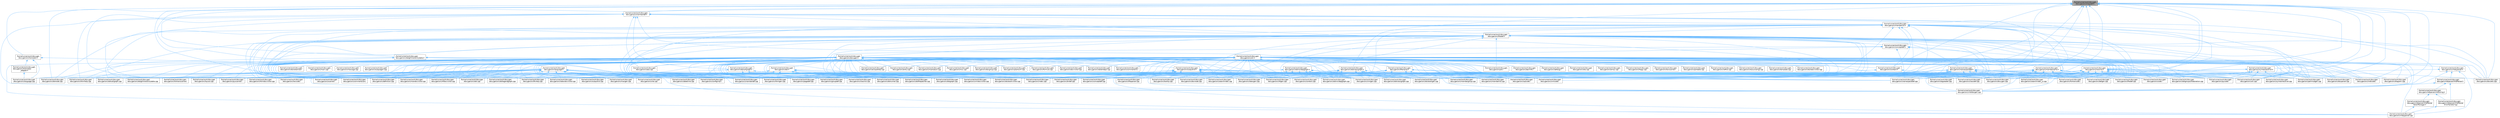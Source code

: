 digraph "/home/runner/work/doxygen/doxygen/src/classdef.h"
{
 // INTERACTIVE_SVG=YES
 // LATEX_PDF_SIZE
  bgcolor="transparent";
  edge [fontname=Helvetica,fontsize=10,labelfontname=Helvetica,labelfontsize=10];
  node [fontname=Helvetica,fontsize=10,shape=box,height=0.2,width=0.4];
  Node1 [id="Node000001",label="/home/runner/work/doxygen\l/doxygen/src/classdef.h",height=0.2,width=0.4,color="gray40", fillcolor="grey60", style="filled", fontcolor="black",tooltip=" "];
  Node1 -> Node2 [id="edge1_Node000001_Node000002",dir="back",color="steelblue1",style="solid",tooltip=" "];
  Node2 [id="Node000002",label="/home/runner/work/doxygen\l/doxygen/src/classdef.cpp",height=0.2,width=0.4,color="grey40", fillcolor="white", style="filled",URL="$de/d89/classdef_8cpp.html",tooltip=" "];
  Node1 -> Node3 [id="edge2_Node000001_Node000003",dir="back",color="steelblue1",style="solid",tooltip=" "];
  Node3 [id="Node000003",label="/home/runner/work/doxygen\l/doxygen/src/classlist.h",height=0.2,width=0.4,color="grey40", fillcolor="white", style="filled",URL="$d2/df8/classlist_8h.html",tooltip=" "];
  Node3 -> Node2 [id="edge3_Node000003_Node000002",dir="back",color="steelblue1",style="solid",tooltip=" "];
  Node3 -> Node4 [id="edge4_Node000003_Node000004",dir="back",color="steelblue1",style="solid",tooltip=" "];
  Node4 [id="Node000004",label="/home/runner/work/doxygen\l/doxygen/src/classlist.cpp",height=0.2,width=0.4,color="grey40", fillcolor="white", style="filled",URL="$d6/d10/classlist_8cpp.html",tooltip=" "];
  Node3 -> Node5 [id="edge5_Node000003_Node000005",dir="back",color="steelblue1",style="solid",tooltip=" "];
  Node5 [id="Node000005",label="/home/runner/work/doxygen\l/doxygen/src/code.l",height=0.2,width=0.4,color="grey40", fillcolor="white", style="filled",URL="$da/d1f/code_8l.html",tooltip=" "];
  Node3 -> Node6 [id="edge6_Node000003_Node000006",dir="back",color="steelblue1",style="solid",tooltip=" "];
  Node6 [id="Node000006",label="/home/runner/work/doxygen\l/doxygen/src/context.cpp",height=0.2,width=0.4,color="grey40", fillcolor="white", style="filled",URL="$db/d12/context_8cpp.html",tooltip=" "];
  Node3 -> Node7 [id="edge7_Node000003_Node000007",dir="back",color="steelblue1",style="solid",tooltip=" "];
  Node7 [id="Node000007",label="/home/runner/work/doxygen\l/doxygen/src/defgen.cpp",height=0.2,width=0.4,color="grey40", fillcolor="white", style="filled",URL="$d3/d17/defgen_8cpp.html",tooltip=" "];
  Node3 -> Node8 [id="edge8_Node000003_Node000008",dir="back",color="steelblue1",style="solid",tooltip=" "];
  Node8 [id="Node000008",label="/home/runner/work/doxygen\l/doxygen/src/diagram.cpp",height=0.2,width=0.4,color="grey40", fillcolor="white", style="filled",URL="$da/d0d/diagram_8cpp.html",tooltip=" "];
  Node3 -> Node9 [id="edge9_Node000003_Node000009",dir="back",color="steelblue1",style="solid",tooltip=" "];
  Node9 [id="Node000009",label="/home/runner/work/doxygen\l/doxygen/src/docbookgen.cpp",height=0.2,width=0.4,color="grey40", fillcolor="white", style="filled",URL="$d8/d29/docbookgen_8cpp.html",tooltip=" "];
  Node3 -> Node10 [id="edge10_Node000003_Node000010",dir="back",color="steelblue1",style="solid",tooltip=" "];
  Node10 [id="Node000010",label="/home/runner/work/doxygen\l/doxygen/src/docparser.cpp",height=0.2,width=0.4,color="grey40", fillcolor="white", style="filled",URL="$da/d17/docparser_8cpp.html",tooltip=" "];
  Node3 -> Node11 [id="edge11_Node000003_Node000011",dir="back",color="steelblue1",style="solid",tooltip=" "];
  Node11 [id="Node000011",label="/home/runner/work/doxygen\l/doxygen/src/dotgfxhierarchytable.cpp",height=0.2,width=0.4,color="grey40", fillcolor="white", style="filled",URL="$d4/d09/dotgfxhierarchytable_8cpp.html",tooltip=" "];
  Node3 -> Node12 [id="edge12_Node000003_Node000012",dir="back",color="steelblue1",style="solid",tooltip=" "];
  Node12 [id="Node000012",label="/home/runner/work/doxygen\l/doxygen/src/dotgroupcollaboration.cpp",height=0.2,width=0.4,color="grey40", fillcolor="white", style="filled",URL="$d1/d86/dotgroupcollaboration_8cpp.html",tooltip=" "];
  Node3 -> Node13 [id="edge13_Node000003_Node000013",dir="back",color="steelblue1",style="solid",tooltip=" "];
  Node13 [id="Node000013",label="/home/runner/work/doxygen\l/doxygen/src/doxygen.cpp",height=0.2,width=0.4,color="grey40", fillcolor="white", style="filled",URL="$dc/d98/doxygen_8cpp.html",tooltip=" "];
  Node3 -> Node14 [id="edge14_Node000003_Node000014",dir="back",color="steelblue1",style="solid",tooltip=" "];
  Node14 [id="Node000014",label="/home/runner/work/doxygen\l/doxygen/src/filedef.cpp",height=0.2,width=0.4,color="grey40", fillcolor="white", style="filled",URL="$d6/ddc/filedef_8cpp.html",tooltip=" "];
  Node3 -> Node15 [id="edge15_Node000003_Node000015",dir="back",color="steelblue1",style="solid",tooltip=" "];
  Node15 [id="Node000015",label="/home/runner/work/doxygen\l/doxygen/src/fortrancode.l",height=0.2,width=0.4,color="grey40", fillcolor="white", style="filled",URL="$d9/d5b/fortrancode_8l.html",tooltip=" "];
  Node3 -> Node16 [id="edge16_Node000003_Node000016",dir="back",color="steelblue1",style="solid",tooltip=" "];
  Node16 [id="Node000016",label="/home/runner/work/doxygen\l/doxygen/src/groupdef.cpp",height=0.2,width=0.4,color="grey40", fillcolor="white", style="filled",URL="$d6/d42/groupdef_8cpp.html",tooltip=" "];
  Node3 -> Node17 [id="edge17_Node000003_Node000017",dir="back",color="steelblue1",style="solid",tooltip=" "];
  Node17 [id="Node000017",label="/home/runner/work/doxygen\l/doxygen/src/index.cpp",height=0.2,width=0.4,color="grey40", fillcolor="white", style="filled",URL="$db/d14/index_8cpp.html",tooltip="This file contains functions for the various index pages."];
  Node3 -> Node18 [id="edge18_Node000003_Node000018",dir="back",color="steelblue1",style="solid",tooltip=" "];
  Node18 [id="Node000018",label="/home/runner/work/doxygen\l/doxygen/src/latexgen.cpp",height=0.2,width=0.4,color="grey40", fillcolor="white", style="filled",URL="$d4/d42/latexgen_8cpp.html",tooltip=" "];
  Node3 -> Node19 [id="edge19_Node000003_Node000019",dir="back",color="steelblue1",style="solid",tooltip=" "];
  Node19 [id="Node000019",label="/home/runner/work/doxygen\l/doxygen/src/namespacedef.cpp",height=0.2,width=0.4,color="grey40", fillcolor="white", style="filled",URL="$d7/d1c/namespacedef_8cpp.html",tooltip=" "];
  Node3 -> Node20 [id="edge20_Node000003_Node000020",dir="back",color="steelblue1",style="solid",tooltip=" "];
  Node20 [id="Node000020",label="/home/runner/work/doxygen\l/doxygen/src/perlmodgen.cpp",height=0.2,width=0.4,color="grey40", fillcolor="white", style="filled",URL="$de/dd0/perlmodgen_8cpp.html",tooltip=" "];
  Node3 -> Node21 [id="edge21_Node000003_Node000021",dir="back",color="steelblue1",style="solid",tooltip=" "];
  Node21 [id="Node000021",label="/home/runner/work/doxygen\l/doxygen/src/pycode.l",height=0.2,width=0.4,color="grey40", fillcolor="white", style="filled",URL="$d3/ded/pycode_8l.html",tooltip=" "];
  Node3 -> Node22 [id="edge22_Node000003_Node000022",dir="back",color="steelblue1",style="solid",tooltip=" "];
  Node22 [id="Node000022",label="/home/runner/work/doxygen\l/doxygen/src/rtfgen.cpp",height=0.2,width=0.4,color="grey40", fillcolor="white", style="filled",URL="$d0/d9c/rtfgen_8cpp.html",tooltip=" "];
  Node3 -> Node23 [id="edge23_Node000003_Node000023",dir="back",color="steelblue1",style="solid",tooltip=" "];
  Node23 [id="Node000023",label="/home/runner/work/doxygen\l/doxygen/src/searchindex_js.cpp",height=0.2,width=0.4,color="grey40", fillcolor="white", style="filled",URL="$d9/d2f/searchindex__js_8cpp.html",tooltip=" "];
  Node3 -> Node24 [id="edge24_Node000003_Node000024",dir="back",color="steelblue1",style="solid",tooltip=" "];
  Node24 [id="Node000024",label="/home/runner/work/doxygen\l/doxygen/src/util.cpp",height=0.2,width=0.4,color="grey40", fillcolor="white", style="filled",URL="$df/d2d/util_8cpp.html",tooltip=" "];
  Node3 -> Node25 [id="edge25_Node000003_Node000025",dir="back",color="steelblue1",style="solid",tooltip=" "];
  Node25 [id="Node000025",label="/home/runner/work/doxygen\l/doxygen/src/vhdldocgen.cpp",height=0.2,width=0.4,color="grey40", fillcolor="white", style="filled",URL="$de/dea/vhdldocgen_8cpp.html",tooltip=" "];
  Node3 -> Node26 [id="edge26_Node000003_Node000026",dir="back",color="steelblue1",style="solid",tooltip=" "];
  Node26 [id="Node000026",label="/home/runner/work/doxygen\l/doxygen/src/xmlgen.cpp",height=0.2,width=0.4,color="grey40", fillcolor="white", style="filled",URL="$d0/dc3/xmlgen_8cpp.html",tooltip=" "];
  Node1 -> Node27 [id="edge27_Node000001_Node000027",dir="back",color="steelblue1",style="solid",tooltip=" "];
  Node27 [id="Node000027",label="/home/runner/work/doxygen\l/doxygen/src/context.h",height=0.2,width=0.4,color="grey40", fillcolor="white", style="filled",URL="$dc/d1e/context_8h.html",tooltip=" "];
  Node27 -> Node6 [id="edge28_Node000027_Node000006",dir="back",color="steelblue1",style="solid",tooltip=" "];
  Node27 -> Node13 [id="edge29_Node000027_Node000013",dir="back",color="steelblue1",style="solid",tooltip=" "];
  Node1 -> Node8 [id="edge30_Node000001_Node000008",dir="back",color="steelblue1",style="solid",tooltip=" "];
  Node1 -> Node9 [id="edge31_Node000001_Node000009",dir="back",color="steelblue1",style="solid",tooltip=" "];
  Node1 -> Node28 [id="edge32_Node000001_Node000028",dir="back",color="steelblue1",style="solid",tooltip=" "];
  Node28 [id="Node000028",label="/home/runner/work/doxygen\l/doxygen/src/docsets.cpp",height=0.2,width=0.4,color="grey40", fillcolor="white", style="filled",URL="$d7/d8f/docsets_8cpp.html",tooltip=" "];
  Node1 -> Node29 [id="edge33_Node000001_Node000029",dir="back",color="steelblue1",style="solid",tooltip=" "];
  Node29 [id="Node000029",label="/home/runner/work/doxygen\l/doxygen/src/dotclassgraph.h",height=0.2,width=0.4,color="grey40", fillcolor="white", style="filled",URL="$d5/d04/dotclassgraph_8h.html",tooltip=" "];
  Node29 -> Node2 [id="edge34_Node000029_Node000002",dir="back",color="steelblue1",style="solid",tooltip=" "];
  Node29 -> Node6 [id="edge35_Node000029_Node000006",dir="back",color="steelblue1",style="solid",tooltip=" "];
  Node29 -> Node7 [id="edge36_Node000029_Node000007",dir="back",color="steelblue1",style="solid",tooltip=" "];
  Node29 -> Node9 [id="edge37_Node000029_Node000009",dir="back",color="steelblue1",style="solid",tooltip=" "];
  Node29 -> Node30 [id="edge38_Node000029_Node000030",dir="back",color="steelblue1",style="solid",tooltip=" "];
  Node30 [id="Node000030",label="/home/runner/work/doxygen\l/doxygen/src/dotclassgraph.cpp",height=0.2,width=0.4,color="grey40", fillcolor="white", style="filled",URL="$d4/dcd/dotclassgraph_8cpp.html",tooltip=" "];
  Node29 -> Node31 [id="edge39_Node000029_Node000031",dir="back",color="steelblue1",style="solid",tooltip=" "];
  Node31 [id="Node000031",label="/home/runner/work/doxygen\l/doxygen/src/htmlgen.cpp",height=0.2,width=0.4,color="grey40", fillcolor="white", style="filled",URL="$d8/d6e/htmlgen_8cpp.html",tooltip=" "];
  Node29 -> Node18 [id="edge40_Node000029_Node000018",dir="back",color="steelblue1",style="solid",tooltip=" "];
  Node29 -> Node22 [id="edge41_Node000029_Node000022",dir="back",color="steelblue1",style="solid",tooltip=" "];
  Node29 -> Node26 [id="edge42_Node000029_Node000026",dir="back",color="steelblue1",style="solid",tooltip=" "];
  Node1 -> Node32 [id="edge43_Node000001_Node000032",dir="back",color="steelblue1",style="solid",tooltip=" "];
  Node32 [id="Node000032",label="/home/runner/work/doxygen\l/doxygen/src/dotgfxhierarchytable.h",height=0.2,width=0.4,color="grey40", fillcolor="white", style="filled",URL="$d2/de7/dotgfxhierarchytable_8h.html",tooltip=" "];
  Node32 -> Node6 [id="edge44_Node000032_Node000006",dir="back",color="steelblue1",style="solid",tooltip=" "];
  Node32 -> Node27 [id="edge45_Node000032_Node000027",dir="back",color="steelblue1",style="solid",tooltip=" "];
  Node32 -> Node11 [id="edge46_Node000032_Node000011",dir="back",color="steelblue1",style="solid",tooltip=" "];
  Node32 -> Node31 [id="edge47_Node000032_Node000031",dir="back",color="steelblue1",style="solid",tooltip=" "];
  Node32 -> Node17 [id="edge48_Node000032_Node000017",dir="back",color="steelblue1",style="solid",tooltip=" "];
  Node1 -> Node33 [id="edge49_Node000001_Node000033",dir="back",color="steelblue1",style="solid",tooltip=" "];
  Node33 [id="Node000033",label="/home/runner/work/doxygen\l/doxygen/src/dotnode.cpp",height=0.2,width=0.4,color="grey40", fillcolor="white", style="filled",URL="$df/d58/dotnode_8cpp.html",tooltip=" "];
  Node1 -> Node14 [id="edge50_Node000001_Node000014",dir="back",color="steelblue1",style="solid",tooltip=" "];
  Node1 -> Node34 [id="edge51_Node000001_Node000034",dir="back",color="steelblue1",style="solid",tooltip=" "];
  Node34 [id="Node000034",label="/home/runner/work/doxygen\l/doxygen/src/ftvhelp.cpp",height=0.2,width=0.4,color="grey40", fillcolor="white", style="filled",URL="$db/d41/ftvhelp_8cpp.html",tooltip=" "];
  Node1 -> Node16 [id="edge52_Node000001_Node000016",dir="back",color="steelblue1",style="solid",tooltip=" "];
  Node1 -> Node35 [id="edge53_Node000001_Node000035",dir="back",color="steelblue1",style="solid",tooltip=" "];
  Node35 [id="Node000035",label="/home/runner/work/doxygen\l/doxygen/src/memberdef.h",height=0.2,width=0.4,color="grey40", fillcolor="white", style="filled",URL="$d4/d46/memberdef_8h.html",tooltip=" "];
  Node35 -> Node9 [id="edge54_Node000035_Node000009",dir="back",color="steelblue1",style="solid",tooltip=" "];
  Node35 -> Node28 [id="edge55_Node000035_Node000028",dir="back",color="steelblue1",style="solid",tooltip=" "];
  Node35 -> Node36 [id="edge56_Node000035_Node000036",dir="back",color="steelblue1",style="solid",tooltip=" "];
  Node36 [id="Node000036",label="/home/runner/work/doxygen\l/doxygen/src/dotcallgraph.h",height=0.2,width=0.4,color="grey40", fillcolor="white", style="filled",URL="$dc/dcf/dotcallgraph_8h.html",tooltip=" "];
  Node36 -> Node6 [id="edge57_Node000036_Node000006",dir="back",color="steelblue1",style="solid",tooltip=" "];
  Node36 -> Node9 [id="edge58_Node000036_Node000009",dir="back",color="steelblue1",style="solid",tooltip=" "];
  Node36 -> Node37 [id="edge59_Node000036_Node000037",dir="back",color="steelblue1",style="solid",tooltip=" "];
  Node37 [id="Node000037",label="/home/runner/work/doxygen\l/doxygen/src/dotcallgraph.cpp",height=0.2,width=0.4,color="grey40", fillcolor="white", style="filled",URL="$d4/dd5/dotcallgraph_8cpp.html",tooltip=" "];
  Node36 -> Node31 [id="edge60_Node000036_Node000031",dir="back",color="steelblue1",style="solid",tooltip=" "];
  Node36 -> Node18 [id="edge61_Node000036_Node000018",dir="back",color="steelblue1",style="solid",tooltip=" "];
  Node36 -> Node38 [id="edge62_Node000036_Node000038",dir="back",color="steelblue1",style="solid",tooltip=" "];
  Node38 [id="Node000038",label="/home/runner/work/doxygen\l/doxygen/src/memberdef.cpp",height=0.2,width=0.4,color="grey40", fillcolor="white", style="filled",URL="$d0/d72/memberdef_8cpp.html",tooltip=" "];
  Node36 -> Node22 [id="edge63_Node000036_Node000022",dir="back",color="steelblue1",style="solid",tooltip=" "];
  Node35 -> Node14 [id="edge64_Node000035_Node000014",dir="back",color="steelblue1",style="solid",tooltip=" "];
  Node35 -> Node39 [id="edge65_Node000035_Node000039",dir="back",color="steelblue1",style="solid",tooltip=" "];
  Node39 [id="Node000039",label="/home/runner/work/doxygen\l/doxygen/src/htmldocvisitor.cpp",height=0.2,width=0.4,color="grey40", fillcolor="white", style="filled",URL="$da/db0/htmldocvisitor_8cpp.html",tooltip=" "];
  Node35 -> Node40 [id="edge66_Node000035_Node000040",dir="back",color="steelblue1",style="solid",tooltip=" "];
  Node40 [id="Node000040",label="/home/runner/work/doxygen\l/doxygen/src/htmlhelp.cpp",height=0.2,width=0.4,color="grey40", fillcolor="white", style="filled",URL="$d3/d4b/htmlhelp_8cpp.html",tooltip=" "];
  Node35 -> Node38 [id="edge67_Node000035_Node000038",dir="back",color="steelblue1",style="solid",tooltip=" "];
  Node35 -> Node41 [id="edge68_Node000035_Node000041",dir="back",color="steelblue1",style="solid",tooltip=" "];
  Node41 [id="Node000041",label="/home/runner/work/doxygen\l/doxygen/src/memberlist.h",height=0.2,width=0.4,color="grey40", fillcolor="white", style="filled",URL="$dd/d78/memberlist_8h.html",tooltip=" "];
  Node41 -> Node2 [id="edge69_Node000041_Node000002",dir="back",color="steelblue1",style="solid",tooltip=" "];
  Node41 -> Node27 [id="edge70_Node000041_Node000027",dir="back",color="steelblue1",style="solid",tooltip=" "];
  Node41 -> Node7 [id="edge71_Node000041_Node000007",dir="back",color="steelblue1",style="solid",tooltip=" "];
  Node41 -> Node42 [id="edge72_Node000041_Node000042",dir="back",color="steelblue1",style="solid",tooltip=" "];
  Node42 [id="Node000042",label="/home/runner/work/doxygen\l/doxygen/src/definition.cpp",height=0.2,width=0.4,color="grey40", fillcolor="white", style="filled",URL="$d3/dea/definition_8cpp.html",tooltip=" "];
  Node41 -> Node9 [id="edge73_Node000041_Node000009",dir="back",color="steelblue1",style="solid",tooltip=" "];
  Node41 -> Node37 [id="edge74_Node000041_Node000037",dir="back",color="steelblue1",style="solid",tooltip=" "];
  Node41 -> Node33 [id="edge75_Node000041_Node000033",dir="back",color="steelblue1",style="solid",tooltip=" "];
  Node41 -> Node13 [id="edge76_Node000041_Node000013",dir="back",color="steelblue1",style="solid",tooltip=" "];
  Node41 -> Node43 [id="edge77_Node000041_Node000043",dir="back",color="steelblue1",style="solid",tooltip=" "];
  Node43 [id="Node000043",label="/home/runner/work/doxygen\l/doxygen/src/doxygen.h",height=0.2,width=0.4,color="grey40", fillcolor="white", style="filled",URL="$d1/da1/doxygen_8h.html",tooltip=" "];
  Node43 -> Node2 [id="edge78_Node000043_Node000002",dir="back",color="steelblue1",style="solid",tooltip=" "];
  Node43 -> Node4 [id="edge79_Node000043_Node000004",dir="back",color="steelblue1",style="solid",tooltip=" "];
  Node43 -> Node5 [id="edge80_Node000043_Node000005",dir="back",color="steelblue1",style="solid",tooltip=" "];
  Node43 -> Node44 [id="edge81_Node000043_Node000044",dir="back",color="steelblue1",style="solid",tooltip=" "];
  Node44 [id="Node000044",label="/home/runner/work/doxygen\l/doxygen/src/commentcnv.l",height=0.2,width=0.4,color="grey40", fillcolor="white", style="filled",URL="$d0/d47/commentcnv_8l.html",tooltip=" "];
  Node43 -> Node45 [id="edge82_Node000043_Node000045",dir="back",color="steelblue1",style="solid",tooltip=" "];
  Node45 [id="Node000045",label="/home/runner/work/doxygen\l/doxygen/src/commentscan.l",height=0.2,width=0.4,color="grey40", fillcolor="white", style="filled",URL="$d7/d5f/commentscan_8l.html",tooltip=" "];
  Node43 -> Node46 [id="edge83_Node000043_Node000046",dir="back",color="steelblue1",style="solid",tooltip=" "];
  Node46 [id="Node000046",label="/home/runner/work/doxygen\l/doxygen/src/conceptdef.cpp",height=0.2,width=0.4,color="grey40", fillcolor="white", style="filled",URL="$d8/d0a/conceptdef_8cpp.html",tooltip=" "];
  Node43 -> Node6 [id="edge84_Node000043_Node000006",dir="back",color="steelblue1",style="solid",tooltip=" "];
  Node43 -> Node7 [id="edge85_Node000043_Node000007",dir="back",color="steelblue1",style="solid",tooltip=" "];
  Node43 -> Node42 [id="edge86_Node000043_Node000042",dir="back",color="steelblue1",style="solid",tooltip=" "];
  Node43 -> Node8 [id="edge87_Node000043_Node000008",dir="back",color="steelblue1",style="solid",tooltip=" "];
  Node43 -> Node47 [id="edge88_Node000043_Node000047",dir="back",color="steelblue1",style="solid",tooltip=" "];
  Node47 [id="Node000047",label="/home/runner/work/doxygen\l/doxygen/src/dirdef.cpp",height=0.2,width=0.4,color="grey40", fillcolor="white", style="filled",URL="$d8/d52/dirdef_8cpp.html",tooltip=" "];
  Node43 -> Node9 [id="edge89_Node000043_Node000009",dir="back",color="steelblue1",style="solid",tooltip=" "];
  Node43 -> Node48 [id="edge90_Node000043_Node000048",dir="back",color="steelblue1",style="solid",tooltip=" "];
  Node48 [id="Node000048",label="/home/runner/work/doxygen\l/doxygen/src/docbookvisitor.cpp",height=0.2,width=0.4,color="grey40", fillcolor="white", style="filled",URL="$dc/d05/docbookvisitor_8cpp.html",tooltip=" "];
  Node43 -> Node49 [id="edge91_Node000043_Node000049",dir="back",color="steelblue1",style="solid",tooltip=" "];
  Node49 [id="Node000049",label="/home/runner/work/doxygen\l/doxygen/src/docgroup.cpp",height=0.2,width=0.4,color="grey40", fillcolor="white", style="filled",URL="$d3/d36/docgroup_8cpp.html",tooltip=" "];
  Node43 -> Node50 [id="edge92_Node000043_Node000050",dir="back",color="steelblue1",style="solid",tooltip=" "];
  Node50 [id="Node000050",label="/home/runner/work/doxygen\l/doxygen/src/docnode.cpp",height=0.2,width=0.4,color="grey40", fillcolor="white", style="filled",URL="$d0/d2b/docnode_8cpp.html",tooltip=" "];
  Node43 -> Node10 [id="edge93_Node000043_Node000010",dir="back",color="steelblue1",style="solid",tooltip=" "];
  Node43 -> Node28 [id="edge94_Node000043_Node000028",dir="back",color="steelblue1",style="solid",tooltip=" "];
  Node43 -> Node51 [id="edge95_Node000043_Node000051",dir="back",color="steelblue1",style="solid",tooltip=" "];
  Node51 [id="Node000051",label="/home/runner/work/doxygen\l/doxygen/src/doctokenizer.l",height=0.2,width=0.4,color="grey40", fillcolor="white", style="filled",URL="$d1/d39/doctokenizer_8l.html",tooltip=" "];
  Node43 -> Node52 [id="edge96_Node000043_Node000052",dir="back",color="steelblue1",style="solid",tooltip=" "];
  Node52 [id="Node000052",label="/home/runner/work/doxygen\l/doxygen/src/docvisitor.cpp",height=0.2,width=0.4,color="grey40", fillcolor="white", style="filled",URL="$da/d39/docvisitor_8cpp.html",tooltip=" "];
  Node43 -> Node53 [id="edge97_Node000043_Node000053",dir="back",color="steelblue1",style="solid",tooltip=" "];
  Node53 [id="Node000053",label="/home/runner/work/doxygen\l/doxygen/src/dot.cpp",height=0.2,width=0.4,color="grey40", fillcolor="white", style="filled",URL="$de/daa/dot_8cpp.html",tooltip=" "];
  Node43 -> Node54 [id="edge98_Node000043_Node000054",dir="back",color="steelblue1",style="solid",tooltip=" "];
  Node54 [id="Node000054",label="/home/runner/work/doxygen\l/doxygen/src/dot.h",height=0.2,width=0.4,color="grey40", fillcolor="white", style="filled",URL="$d6/d4a/dot_8h.html",tooltip=" "];
  Node54 -> Node2 [id="edge99_Node000054_Node000002",dir="back",color="steelblue1",style="solid",tooltip=" "];
  Node54 -> Node6 [id="edge100_Node000054_Node000006",dir="back",color="steelblue1",style="solid",tooltip=" "];
  Node54 -> Node7 [id="edge101_Node000054_Node000007",dir="back",color="steelblue1",style="solid",tooltip=" "];
  Node54 -> Node47 [id="edge102_Node000054_Node000047",dir="back",color="steelblue1",style="solid",tooltip=" "];
  Node54 -> Node9 [id="edge103_Node000054_Node000009",dir="back",color="steelblue1",style="solid",tooltip=" "];
  Node54 -> Node48 [id="edge104_Node000054_Node000048",dir="back",color="steelblue1",style="solid",tooltip=" "];
  Node54 -> Node53 [id="edge105_Node000054_Node000053",dir="back",color="steelblue1",style="solid",tooltip=" "];
  Node54 -> Node55 [id="edge106_Node000054_Node000055",dir="back",color="steelblue1",style="solid",tooltip=" "];
  Node55 [id="Node000055",label="/home/runner/work/doxygen\l/doxygen/src/dotfilepatcher.cpp",height=0.2,width=0.4,color="grey40", fillcolor="white", style="filled",URL="$d9/d92/dotfilepatcher_8cpp.html",tooltip=" "];
  Node54 -> Node56 [id="edge107_Node000054_Node000056",dir="back",color="steelblue1",style="solid",tooltip=" "];
  Node56 [id="Node000056",label="/home/runner/work/doxygen\l/doxygen/src/dotgraph.cpp",height=0.2,width=0.4,color="grey40", fillcolor="white", style="filled",URL="$de/d45/dotgraph_8cpp.html",tooltip=" "];
  Node54 -> Node57 [id="edge108_Node000054_Node000057",dir="back",color="steelblue1",style="solid",tooltip=" "];
  Node57 [id="Node000057",label="/home/runner/work/doxygen\l/doxygen/src/dotlegendgraph.cpp",height=0.2,width=0.4,color="grey40", fillcolor="white", style="filled",URL="$d4/d33/dotlegendgraph_8cpp.html",tooltip=" "];
  Node54 -> Node58 [id="edge109_Node000054_Node000058",dir="back",color="steelblue1",style="solid",tooltip=" "];
  Node58 [id="Node000058",label="/home/runner/work/doxygen\l/doxygen/src/dotrunner.cpp",height=0.2,width=0.4,color="grey40", fillcolor="white", style="filled",URL="$d1/dfe/dotrunner_8cpp.html",tooltip=" "];
  Node54 -> Node13 [id="edge110_Node000054_Node000013",dir="back",color="steelblue1",style="solid",tooltip=" "];
  Node54 -> Node14 [id="edge111_Node000054_Node000014",dir="back",color="steelblue1",style="solid",tooltip=" "];
  Node54 -> Node16 [id="edge112_Node000054_Node000016",dir="back",color="steelblue1",style="solid",tooltip=" "];
  Node54 -> Node39 [id="edge113_Node000054_Node000039",dir="back",color="steelblue1",style="solid",tooltip=" "];
  Node54 -> Node31 [id="edge114_Node000054_Node000031",dir="back",color="steelblue1",style="solid",tooltip=" "];
  Node54 -> Node17 [id="edge115_Node000054_Node000017",dir="back",color="steelblue1",style="solid",tooltip=" "];
  Node54 -> Node59 [id="edge116_Node000054_Node000059",dir="back",color="steelblue1",style="solid",tooltip=" "];
  Node59 [id="Node000059",label="/home/runner/work/doxygen\l/doxygen/src/latexdocvisitor.cpp",height=0.2,width=0.4,color="grey40", fillcolor="white", style="filled",URL="$d1/d4e/latexdocvisitor_8cpp.html",tooltip=" "];
  Node54 -> Node18 [id="edge117_Node000054_Node000018",dir="back",color="steelblue1",style="solid",tooltip=" "];
  Node54 -> Node60 [id="edge118_Node000054_Node000060",dir="back",color="steelblue1",style="solid",tooltip=" "];
  Node60 [id="Node000060",label="/home/runner/work/doxygen\l/doxygen/src/mandocvisitor.cpp",height=0.2,width=0.4,color="grey40", fillcolor="white", style="filled",URL="$d8/dde/mandocvisitor_8cpp.html",tooltip=" "];
  Node54 -> Node38 [id="edge119_Node000054_Node000038",dir="back",color="steelblue1",style="solid",tooltip=" "];
  Node54 -> Node61 [id="edge120_Node000054_Node000061",dir="back",color="steelblue1",style="solid",tooltip=" "];
  Node61 [id="Node000061",label="/home/runner/work/doxygen\l/doxygen/src/rtfdocvisitor.cpp",height=0.2,width=0.4,color="grey40", fillcolor="white", style="filled",URL="$de/d9a/rtfdocvisitor_8cpp.html",tooltip=" "];
  Node54 -> Node22 [id="edge121_Node000054_Node000022",dir="back",color="steelblue1",style="solid",tooltip=" "];
  Node54 -> Node62 [id="edge122_Node000054_Node000062",dir="back",color="steelblue1",style="solid",tooltip=" "];
  Node62 [id="Node000062",label="/home/runner/work/doxygen\l/doxygen/src/xmldocvisitor.cpp",height=0.2,width=0.4,color="grey40", fillcolor="white", style="filled",URL="$dd/db6/xmldocvisitor_8cpp.html",tooltip=" "];
  Node54 -> Node26 [id="edge123_Node000054_Node000026",dir="back",color="steelblue1",style="solid",tooltip=" "];
  Node43 -> Node63 [id="edge124_Node000043_Node000063",dir="back",color="steelblue1",style="solid",tooltip=" "];
  Node63 [id="Node000063",label="/home/runner/work/doxygen\l/doxygen/src/dotdirdeps.cpp",height=0.2,width=0.4,color="grey40", fillcolor="white", style="filled",URL="$da/d45/dotdirdeps_8cpp.html",tooltip=" "];
  Node43 -> Node55 [id="edge125_Node000043_Node000055",dir="back",color="steelblue1",style="solid",tooltip=" "];
  Node43 -> Node11 [id="edge126_Node000043_Node000011",dir="back",color="steelblue1",style="solid",tooltip=" "];
  Node43 -> Node56 [id="edge127_Node000043_Node000056",dir="back",color="steelblue1",style="solid",tooltip=" "];
  Node43 -> Node12 [id="edge128_Node000043_Node000012",dir="back",color="steelblue1",style="solid",tooltip=" "];
  Node43 -> Node57 [id="edge129_Node000043_Node000057",dir="back",color="steelblue1",style="solid",tooltip=" "];
  Node43 -> Node33 [id="edge130_Node000043_Node000033",dir="back",color="steelblue1",style="solid",tooltip=" "];
  Node43 -> Node58 [id="edge131_Node000043_Node000058",dir="back",color="steelblue1",style="solid",tooltip=" "];
  Node43 -> Node13 [id="edge132_Node000043_Node000013",dir="back",color="steelblue1",style="solid",tooltip=" "];
  Node43 -> Node64 [id="edge133_Node000043_Node000064",dir="back",color="steelblue1",style="solid",tooltip=" "];
  Node64 [id="Node000064",label="/home/runner/work/doxygen\l/doxygen/src/eclipsehelp.cpp",height=0.2,width=0.4,color="grey40", fillcolor="white", style="filled",URL="$d8/d56/eclipsehelp_8cpp.html",tooltip=" "];
  Node43 -> Node65 [id="edge134_Node000043_Node000065",dir="back",color="steelblue1",style="solid",tooltip=" "];
  Node65 [id="Node000065",label="/home/runner/work/doxygen\l/doxygen/src/entry.cpp",height=0.2,width=0.4,color="grey40", fillcolor="white", style="filled",URL="$d2/dd2/entry_8cpp.html",tooltip=" "];
  Node43 -> Node14 [id="edge135_Node000043_Node000014",dir="back",color="steelblue1",style="solid",tooltip=" "];
  Node43 -> Node66 [id="edge136_Node000043_Node000066",dir="back",color="steelblue1",style="solid",tooltip=" "];
  Node66 [id="Node000066",label="/home/runner/work/doxygen\l/doxygen/src/formula.cpp",height=0.2,width=0.4,color="grey40", fillcolor="white", style="filled",URL="$d7/d5b/formula_8cpp.html",tooltip=" "];
  Node43 -> Node15 [id="edge137_Node000043_Node000015",dir="back",color="steelblue1",style="solid",tooltip=" "];
  Node43 -> Node67 [id="edge138_Node000043_Node000067",dir="back",color="steelblue1",style="solid",tooltip=" "];
  Node67 [id="Node000067",label="/home/runner/work/doxygen\l/doxygen/src/fortranscanner.l",height=0.2,width=0.4,color="grey40", fillcolor="white", style="filled",URL="$dd/d00/fortranscanner_8l.html",tooltip=" "];
  Node43 -> Node34 [id="edge139_Node000043_Node000034",dir="back",color="steelblue1",style="solid",tooltip=" "];
  Node43 -> Node16 [id="edge140_Node000043_Node000016",dir="back",color="steelblue1",style="solid",tooltip=" "];
  Node43 -> Node39 [id="edge141_Node000043_Node000039",dir="back",color="steelblue1",style="solid",tooltip=" "];
  Node43 -> Node31 [id="edge142_Node000043_Node000031",dir="back",color="steelblue1",style="solid",tooltip=" "];
  Node43 -> Node40 [id="edge143_Node000043_Node000040",dir="back",color="steelblue1",style="solid",tooltip=" "];
  Node43 -> Node17 [id="edge144_Node000043_Node000017",dir="back",color="steelblue1",style="solid",tooltip=" "];
  Node43 -> Node59 [id="edge145_Node000043_Node000059",dir="back",color="steelblue1",style="solid",tooltip=" "];
  Node43 -> Node18 [id="edge146_Node000043_Node000018",dir="back",color="steelblue1",style="solid",tooltip=" "];
  Node43 -> Node68 [id="edge147_Node000043_Node000068",dir="back",color="steelblue1",style="solid",tooltip=" "];
  Node68 [id="Node000068",label="/home/runner/work/doxygen\l/doxygen/src/layout.cpp",height=0.2,width=0.4,color="grey40", fillcolor="white", style="filled",URL="$db/d16/layout_8cpp.html",tooltip=" "];
  Node43 -> Node69 [id="edge148_Node000043_Node000069",dir="back",color="steelblue1",style="solid",tooltip=" "];
  Node69 [id="Node000069",label="/home/runner/work/doxygen\l/doxygen/src/lexcode.l",height=0.2,width=0.4,color="grey40", fillcolor="white", style="filled",URL="$d0/d7e/lexcode_8l.html",tooltip=" "];
  Node43 -> Node70 [id="edge149_Node000043_Node000070",dir="back",color="steelblue1",style="solid",tooltip=" "];
  Node70 [id="Node000070",label="/home/runner/work/doxygen\l/doxygen/src/main.cpp",height=0.2,width=0.4,color="grey40", fillcolor="white", style="filled",URL="$df/d0a/main_8cpp.html",tooltip="main entry point for doxygen"];
  Node43 -> Node60 [id="edge150_Node000043_Node000060",dir="back",color="steelblue1",style="solid",tooltip=" "];
  Node43 -> Node71 [id="edge151_Node000043_Node000071",dir="back",color="steelblue1",style="solid",tooltip=" "];
  Node71 [id="Node000071",label="/home/runner/work/doxygen\l/doxygen/src/mangen.cpp",height=0.2,width=0.4,color="grey40", fillcolor="white", style="filled",URL="$d7/de7/mangen_8cpp.html",tooltip=" "];
  Node43 -> Node72 [id="edge152_Node000043_Node000072",dir="back",color="steelblue1",style="solid",tooltip=" "];
  Node72 [id="Node000072",label="/home/runner/work/doxygen\l/doxygen/src/markdown.cpp",height=0.2,width=0.4,color="grey40", fillcolor="white", style="filled",URL="$de/d04/markdown_8cpp.html",tooltip=" "];
  Node43 -> Node38 [id="edge153_Node000043_Node000038",dir="back",color="steelblue1",style="solid",tooltip=" "];
  Node43 -> Node73 [id="edge154_Node000043_Node000073",dir="back",color="steelblue1",style="solid",tooltip=" "];
  Node73 [id="Node000073",label="/home/runner/work/doxygen\l/doxygen/src/membergroup.cpp",height=0.2,width=0.4,color="grey40", fillcolor="white", style="filled",URL="$d6/d18/membergroup_8cpp.html",tooltip=" "];
  Node43 -> Node74 [id="edge155_Node000043_Node000074",dir="back",color="steelblue1",style="solid",tooltip=" "];
  Node74 [id="Node000074",label="/home/runner/work/doxygen\l/doxygen/src/memberlist.cpp",height=0.2,width=0.4,color="grey40", fillcolor="white", style="filled",URL="$d0/d14/memberlist_8cpp.html",tooltip=" "];
  Node43 -> Node75 [id="edge156_Node000043_Node000075",dir="back",color="steelblue1",style="solid",tooltip=" "];
  Node75 [id="Node000075",label="/home/runner/work/doxygen\l/doxygen/src/message.cpp",height=0.2,width=0.4,color="grey40", fillcolor="white", style="filled",URL="$d8/d6a/message_8cpp.html",tooltip=" "];
  Node43 -> Node76 [id="edge157_Node000043_Node000076",dir="back",color="steelblue1",style="solid",tooltip=" "];
  Node76 [id="Node000076",label="/home/runner/work/doxygen\l/doxygen/src/msc.cpp",height=0.2,width=0.4,color="grey40", fillcolor="white", style="filled",URL="$db/d33/msc_8cpp.html",tooltip=" "];
  Node43 -> Node19 [id="edge158_Node000043_Node000019",dir="back",color="steelblue1",style="solid",tooltip=" "];
  Node43 -> Node77 [id="edge159_Node000043_Node000077",dir="back",color="steelblue1",style="solid",tooltip=" "];
  Node77 [id="Node000077",label="/home/runner/work/doxygen\l/doxygen/src/outputgen.cpp",height=0.2,width=0.4,color="grey40", fillcolor="white", style="filled",URL="$d0/d17/outputgen_8cpp.html",tooltip=" "];
  Node43 -> Node78 [id="edge160_Node000043_Node000078",dir="back",color="steelblue1",style="solid",tooltip=" "];
  Node78 [id="Node000078",label="/home/runner/work/doxygen\l/doxygen/src/outputlist.cpp",height=0.2,width=0.4,color="grey40", fillcolor="white", style="filled",URL="$db/dd8/outputlist_8cpp.html",tooltip=" "];
  Node43 -> Node79 [id="edge161_Node000043_Node000079",dir="back",color="steelblue1",style="solid",tooltip=" "];
  Node79 [id="Node000079",label="/home/runner/work/doxygen\l/doxygen/src/outputlist.h",height=0.2,width=0.4,color="grey40", fillcolor="white", style="filled",URL="$d2/db9/outputlist_8h.html",tooltip=" "];
  Node79 -> Node2 [id="edge162_Node000079_Node000002",dir="back",color="steelblue1",style="solid",tooltip=" "];
  Node79 -> Node4 [id="edge163_Node000079_Node000004",dir="back",color="steelblue1",style="solid",tooltip=" "];
  Node79 -> Node5 [id="edge164_Node000079_Node000005",dir="back",color="steelblue1",style="solid",tooltip=" "];
  Node79 -> Node46 [id="edge165_Node000079_Node000046",dir="back",color="steelblue1",style="solid",tooltip=" "];
  Node79 -> Node6 [id="edge166_Node000079_Node000006",dir="back",color="steelblue1",style="solid",tooltip=" "];
  Node79 -> Node42 [id="edge167_Node000079_Node000042",dir="back",color="steelblue1",style="solid",tooltip=" "];
  Node79 -> Node47 [id="edge168_Node000079_Node000047",dir="back",color="steelblue1",style="solid",tooltip=" "];
  Node79 -> Node9 [id="edge169_Node000079_Node000009",dir="back",color="steelblue1",style="solid",tooltip=" "];
  Node79 -> Node13 [id="edge170_Node000079_Node000013",dir="back",color="steelblue1",style="solid",tooltip=" "];
  Node79 -> Node14 [id="edge171_Node000079_Node000014",dir="back",color="steelblue1",style="solid",tooltip=" "];
  Node79 -> Node80 [id="edge172_Node000079_Node000080",dir="back",color="steelblue1",style="solid",tooltip=" "];
  Node80 [id="Node000080",label="/home/runner/work/doxygen\l/doxygen/src/fileparser.cpp",height=0.2,width=0.4,color="grey40", fillcolor="white", style="filled",URL="$d9/d74/fileparser_8cpp.html",tooltip=" "];
  Node79 -> Node15 [id="edge173_Node000079_Node000015",dir="back",color="steelblue1",style="solid",tooltip=" "];
  Node79 -> Node34 [id="edge174_Node000079_Node000034",dir="back",color="steelblue1",style="solid",tooltip=" "];
  Node79 -> Node16 [id="edge175_Node000079_Node000016",dir="back",color="steelblue1",style="solid",tooltip=" "];
  Node79 -> Node39 [id="edge176_Node000079_Node000039",dir="back",color="steelblue1",style="solid",tooltip=" "];
  Node79 -> Node31 [id="edge177_Node000079_Node000031",dir="back",color="steelblue1",style="solid",tooltip=" "];
  Node79 -> Node17 [id="edge178_Node000079_Node000017",dir="back",color="steelblue1",style="solid",tooltip=" "];
  Node79 -> Node59 [id="edge179_Node000079_Node000059",dir="back",color="steelblue1",style="solid",tooltip=" "];
  Node79 -> Node18 [id="edge180_Node000079_Node000018",dir="back",color="steelblue1",style="solid",tooltip=" "];
  Node79 -> Node69 [id="edge181_Node000079_Node000069",dir="back",color="steelblue1",style="solid",tooltip=" "];
  Node79 -> Node71 [id="edge182_Node000079_Node000071",dir="back",color="steelblue1",style="solid",tooltip=" "];
  Node79 -> Node38 [id="edge183_Node000079_Node000038",dir="back",color="steelblue1",style="solid",tooltip=" "];
  Node79 -> Node73 [id="edge184_Node000079_Node000073",dir="back",color="steelblue1",style="solid",tooltip=" "];
  Node79 -> Node74 [id="edge185_Node000079_Node000074",dir="back",color="steelblue1",style="solid",tooltip=" "];
  Node79 -> Node19 [id="edge186_Node000079_Node000019",dir="back",color="steelblue1",style="solid",tooltip=" "];
  Node79 -> Node78 [id="edge187_Node000079_Node000078",dir="back",color="steelblue1",style="solid",tooltip=" "];
  Node79 -> Node81 [id="edge188_Node000079_Node000081",dir="back",color="steelblue1",style="solid",tooltip=" "];
  Node81 [id="Node000081",label="/home/runner/work/doxygen\l/doxygen/src/pagedef.cpp",height=0.2,width=0.4,color="grey40", fillcolor="white", style="filled",URL="$d9/db4/pagedef_8cpp.html",tooltip=" "];
  Node79 -> Node21 [id="edge189_Node000079_Node000021",dir="back",color="steelblue1",style="solid",tooltip=" "];
  Node79 -> Node22 [id="edge190_Node000079_Node000022",dir="back",color="steelblue1",style="solid",tooltip=" "];
  Node79 -> Node82 [id="edge191_Node000079_Node000082",dir="back",color="steelblue1",style="solid",tooltip=" "];
  Node82 [id="Node000082",label="/home/runner/work/doxygen\l/doxygen/src/sqlcode.l",height=0.2,width=0.4,color="grey40", fillcolor="white", style="filled",URL="$d2/dda/sqlcode_8l.html",tooltip=" "];
  Node79 -> Node83 [id="edge192_Node000079_Node000083",dir="back",color="steelblue1",style="solid",tooltip=" "];
  Node83 [id="Node000083",label="/home/runner/work/doxygen\l/doxygen/src/tooltip.cpp",height=0.2,width=0.4,color="grey40", fillcolor="white", style="filled",URL="$d7/d56/tooltip_8cpp.html",tooltip=" "];
  Node79 -> Node24 [id="edge193_Node000079_Node000024",dir="back",color="steelblue1",style="solid",tooltip=" "];
  Node79 -> Node84 [id="edge194_Node000079_Node000084",dir="back",color="steelblue1",style="solid",tooltip=" "];
  Node84 [id="Node000084",label="/home/runner/work/doxygen\l/doxygen/src/vhdlcode.l",height=0.2,width=0.4,color="grey40", fillcolor="white", style="filled",URL="$d5/d6a/vhdlcode_8l.html",tooltip=" "];
  Node79 -> Node25 [id="edge195_Node000079_Node000025",dir="back",color="steelblue1",style="solid",tooltip=" "];
  Node79 -> Node85 [id="edge196_Node000079_Node000085",dir="back",color="steelblue1",style="solid",tooltip=" "];
  Node85 [id="Node000085",label="/home/runner/work/doxygen\l/doxygen/src/vhdljjparser.cpp",height=0.2,width=0.4,color="grey40", fillcolor="white", style="filled",URL="$d1/d86/vhdljjparser_8cpp.html",tooltip=" "];
  Node79 -> Node86 [id="edge197_Node000079_Node000086",dir="back",color="steelblue1",style="solid",tooltip=" "];
  Node86 [id="Node000086",label="/home/runner/work/doxygen\l/doxygen/src/xmlcode.l",height=0.2,width=0.4,color="grey40", fillcolor="white", style="filled",URL="$dc/dc1/xmlcode_8l.html",tooltip=" "];
  Node79 -> Node26 [id="edge198_Node000079_Node000026",dir="back",color="steelblue1",style="solid",tooltip=" "];
  Node43 -> Node81 [id="edge199_Node000043_Node000081",dir="back",color="steelblue1",style="solid",tooltip=" "];
  Node43 -> Node20 [id="edge200_Node000043_Node000020",dir="back",color="steelblue1",style="solid",tooltip=" "];
  Node43 -> Node87 [id="edge201_Node000043_Node000087",dir="back",color="steelblue1",style="solid",tooltip=" "];
  Node87 [id="Node000087",label="/home/runner/work/doxygen\l/doxygen/src/plantuml.cpp",height=0.2,width=0.4,color="grey40", fillcolor="white", style="filled",URL="$d7/d5b/plantuml_8cpp.html",tooltip=" "];
  Node43 -> Node88 [id="edge202_Node000043_Node000088",dir="back",color="steelblue1",style="solid",tooltip=" "];
  Node88 [id="Node000088",label="/home/runner/work/doxygen\l/doxygen/src/pre.l",height=0.2,width=0.4,color="grey40", fillcolor="white", style="filled",URL="$d0/da7/pre_8l.html",tooltip=" "];
  Node43 -> Node21 [id="edge203_Node000043_Node000021",dir="back",color="steelblue1",style="solid",tooltip=" "];
  Node43 -> Node89 [id="edge204_Node000043_Node000089",dir="back",color="steelblue1",style="solid",tooltip=" "];
  Node89 [id="Node000089",label="/home/runner/work/doxygen\l/doxygen/src/pyscanner.l",height=0.2,width=0.4,color="grey40", fillcolor="white", style="filled",URL="$de/d2b/pyscanner_8l.html",tooltip=" "];
  Node43 -> Node90 [id="edge205_Node000043_Node000090",dir="back",color="steelblue1",style="solid",tooltip=" "];
  Node90 [id="Node000090",label="/home/runner/work/doxygen\l/doxygen/src/qhp.cpp",height=0.2,width=0.4,color="grey40", fillcolor="white", style="filled",URL="$d9/d45/qhp_8cpp.html",tooltip=" "];
  Node43 -> Node61 [id="edge206_Node000043_Node000061",dir="back",color="steelblue1",style="solid",tooltip=" "];
  Node43 -> Node22 [id="edge207_Node000043_Node000022",dir="back",color="steelblue1",style="solid",tooltip=" "];
  Node43 -> Node91 [id="edge208_Node000043_Node000091",dir="back",color="steelblue1",style="solid",tooltip=" "];
  Node91 [id="Node000091",label="/home/runner/work/doxygen\l/doxygen/src/scanner.l",height=0.2,width=0.4,color="grey40", fillcolor="white", style="filled",URL="$da/d11/scanner_8l.html",tooltip=" "];
  Node43 -> Node92 [id="edge209_Node000043_Node000092",dir="back",color="steelblue1",style="solid",tooltip=" "];
  Node92 [id="Node000092",label="/home/runner/work/doxygen\l/doxygen/src/searchindex.cpp",height=0.2,width=0.4,color="grey40", fillcolor="white", style="filled",URL="$d7/d79/searchindex_8cpp.html",tooltip=" "];
  Node43 -> Node23 [id="edge210_Node000043_Node000023",dir="back",color="steelblue1",style="solid",tooltip=" "];
  Node43 -> Node82 [id="edge211_Node000043_Node000082",dir="back",color="steelblue1",style="solid",tooltip=" "];
  Node43 -> Node93 [id="edge212_Node000043_Node000093",dir="back",color="steelblue1",style="solid",tooltip=" "];
  Node93 [id="Node000093",label="/home/runner/work/doxygen\l/doxygen/src/symbolresolver.cpp",height=0.2,width=0.4,color="grey40", fillcolor="white", style="filled",URL="$d2/d99/symbolresolver_8cpp.html",tooltip=" "];
  Node43 -> Node94 [id="edge213_Node000043_Node000094",dir="back",color="steelblue1",style="solid",tooltip=" "];
  Node94 [id="Node000094",label="/home/runner/work/doxygen\l/doxygen/src/tagreader.cpp",height=0.2,width=0.4,color="grey40", fillcolor="white", style="filled",URL="$d4/d7b/tagreader_8cpp.html",tooltip=" "];
  Node43 -> Node83 [id="edge214_Node000043_Node000083",dir="back",color="steelblue1",style="solid",tooltip=" "];
  Node43 -> Node24 [id="edge215_Node000043_Node000024",dir="back",color="steelblue1",style="solid",tooltip=" "];
  Node43 -> Node84 [id="edge216_Node000043_Node000084",dir="back",color="steelblue1",style="solid",tooltip=" "];
  Node43 -> Node25 [id="edge217_Node000043_Node000025",dir="back",color="steelblue1",style="solid",tooltip=" "];
  Node43 -> Node85 [id="edge218_Node000043_Node000085",dir="back",color="steelblue1",style="solid",tooltip=" "];
  Node43 -> Node86 [id="edge219_Node000043_Node000086",dir="back",color="steelblue1",style="solid",tooltip=" "];
  Node43 -> Node62 [id="edge220_Node000043_Node000062",dir="back",color="steelblue1",style="solid",tooltip=" "];
  Node43 -> Node26 [id="edge221_Node000043_Node000026",dir="back",color="steelblue1",style="solid",tooltip=" "];
  Node41 -> Node14 [id="edge222_Node000041_Node000014",dir="back",color="steelblue1",style="solid",tooltip=" "];
  Node41 -> Node95 [id="edge223_Node000041_Node000095",dir="back",color="steelblue1",style="solid",tooltip=" "];
  Node95 [id="Node000095",label="/home/runner/work/doxygen\l/doxygen/src/filedef.h",height=0.2,width=0.4,color="grey40", fillcolor="white", style="filled",URL="$d4/d3a/filedef_8h.html",tooltip=" "];
  Node95 -> Node2 [id="edge224_Node000095_Node000002",dir="back",color="steelblue1",style="solid",tooltip=" "];
  Node95 -> Node5 [id="edge225_Node000095_Node000005",dir="back",color="steelblue1",style="solid",tooltip=" "];
  Node95 -> Node96 [id="edge226_Node000095_Node000096",dir="back",color="steelblue1",style="solid",tooltip=" "];
  Node96 [id="Node000096",label="/home/runner/work/doxygen\l/doxygen/src/conceptdef.h",height=0.2,width=0.4,color="grey40", fillcolor="white", style="filled",URL="$da/df1/conceptdef_8h.html",tooltip=" "];
  Node96 -> Node46 [id="edge227_Node000096_Node000046",dir="back",color="steelblue1",style="solid",tooltip=" "];
  Node96 -> Node13 [id="edge228_Node000096_Node000013",dir="back",color="steelblue1",style="solid",tooltip=" "];
  Node96 -> Node14 [id="edge229_Node000096_Node000014",dir="back",color="steelblue1",style="solid",tooltip=" "];
  Node96 -> Node19 [id="edge230_Node000096_Node000019",dir="back",color="steelblue1",style="solid",tooltip=" "];
  Node96 -> Node97 [id="edge231_Node000096_Node000097",dir="back",color="steelblue1",style="solid",tooltip=" "];
  Node97 [id="Node000097",label="/home/runner/work/doxygen\l/doxygen/src/util.h",height=0.2,width=0.4,color="grey40", fillcolor="white", style="filled",URL="$d8/d3c/util_8h.html",tooltip="A bunch of utility functions."];
  Node97 -> Node98 [id="edge232_Node000097_Node000098",dir="back",color="steelblue1",style="solid",tooltip=" "];
  Node98 [id="Node000098",label="/home/runner/work/doxygen\l/doxygen/src/cite.cpp",height=0.2,width=0.4,color="grey40", fillcolor="white", style="filled",URL="$d5/d0b/cite_8cpp.html",tooltip=" "];
  Node97 -> Node2 [id="edge233_Node000097_Node000002",dir="back",color="steelblue1",style="solid",tooltip=" "];
  Node97 -> Node4 [id="edge234_Node000097_Node000004",dir="back",color="steelblue1",style="solid",tooltip=" "];
  Node97 -> Node5 [id="edge235_Node000097_Node000005",dir="back",color="steelblue1",style="solid",tooltip=" "];
  Node97 -> Node44 [id="edge236_Node000097_Node000044",dir="back",color="steelblue1",style="solid",tooltip=" "];
  Node97 -> Node45 [id="edge237_Node000097_Node000045",dir="back",color="steelblue1",style="solid",tooltip=" "];
  Node97 -> Node46 [id="edge238_Node000097_Node000046",dir="back",color="steelblue1",style="solid",tooltip=" "];
  Node97 -> Node6 [id="edge239_Node000097_Node000006",dir="back",color="steelblue1",style="solid",tooltip=" "];
  Node97 -> Node99 [id="edge240_Node000097_Node000099",dir="back",color="steelblue1",style="solid",tooltip=" "];
  Node99 [id="Node000099",label="/home/runner/work/doxygen\l/doxygen/src/declinfo.l",height=0.2,width=0.4,color="grey40", fillcolor="white", style="filled",URL="$d8/d0f/declinfo_8l.html",tooltip=" "];
  Node97 -> Node100 [id="edge241_Node000097_Node000100",dir="back",color="steelblue1",style="solid",tooltip=" "];
  Node100 [id="Node000100",label="/home/runner/work/doxygen\l/doxygen/src/defargs.l",height=0.2,width=0.4,color="grey40", fillcolor="white", style="filled",URL="$de/df3/defargs_8l.html",tooltip=" "];
  Node97 -> Node7 [id="edge242_Node000097_Node000007",dir="back",color="steelblue1",style="solid",tooltip=" "];
  Node97 -> Node42 [id="edge243_Node000097_Node000042",dir="back",color="steelblue1",style="solid",tooltip=" "];
  Node97 -> Node101 [id="edge244_Node000097_Node000101",dir="back",color="steelblue1",style="solid",tooltip=" "];
  Node101 [id="Node000101",label="/home/runner/work/doxygen\l/doxygen/src/dia.cpp",height=0.2,width=0.4,color="grey40", fillcolor="white", style="filled",URL="$d1/df5/dia_8cpp.html",tooltip=" "];
  Node97 -> Node8 [id="edge245_Node000097_Node000008",dir="back",color="steelblue1",style="solid",tooltip=" "];
  Node97 -> Node47 [id="edge246_Node000097_Node000047",dir="back",color="steelblue1",style="solid",tooltip=" "];
  Node97 -> Node9 [id="edge247_Node000097_Node000009",dir="back",color="steelblue1",style="solid",tooltip=" "];
  Node97 -> Node48 [id="edge248_Node000097_Node000048",dir="back",color="steelblue1",style="solid",tooltip=" "];
  Node97 -> Node49 [id="edge249_Node000097_Node000049",dir="back",color="steelblue1",style="solid",tooltip=" "];
  Node97 -> Node50 [id="edge250_Node000097_Node000050",dir="back",color="steelblue1",style="solid",tooltip=" "];
  Node97 -> Node10 [id="edge251_Node000097_Node000010",dir="back",color="steelblue1",style="solid",tooltip=" "];
  Node97 -> Node28 [id="edge252_Node000097_Node000028",dir="back",color="steelblue1",style="solid",tooltip=" "];
  Node97 -> Node52 [id="edge253_Node000097_Node000052",dir="back",color="steelblue1",style="solid",tooltip=" "];
  Node97 -> Node53 [id="edge254_Node000097_Node000053",dir="back",color="steelblue1",style="solid",tooltip=" "];
  Node97 -> Node37 [id="edge255_Node000097_Node000037",dir="back",color="steelblue1",style="solid",tooltip=" "];
  Node97 -> Node30 [id="edge256_Node000097_Node000030",dir="back",color="steelblue1",style="solid",tooltip=" "];
  Node97 -> Node63 [id="edge257_Node000097_Node000063",dir="back",color="steelblue1",style="solid",tooltip=" "];
  Node97 -> Node55 [id="edge258_Node000097_Node000055",dir="back",color="steelblue1",style="solid",tooltip=" "];
  Node97 -> Node11 [id="edge259_Node000097_Node000011",dir="back",color="steelblue1",style="solid",tooltip=" "];
  Node97 -> Node56 [id="edge260_Node000097_Node000056",dir="back",color="steelblue1",style="solid",tooltip=" "];
  Node97 -> Node12 [id="edge261_Node000097_Node000012",dir="back",color="steelblue1",style="solid",tooltip=" "];
  Node97 -> Node102 [id="edge262_Node000097_Node000102",dir="back",color="steelblue1",style="solid",tooltip=" "];
  Node102 [id="Node000102",label="/home/runner/work/doxygen\l/doxygen/src/dotincldepgraph.cpp",height=0.2,width=0.4,color="grey40", fillcolor="white", style="filled",URL="$da/d57/dotincldepgraph_8cpp.html",tooltip=" "];
  Node97 -> Node57 [id="edge263_Node000097_Node000057",dir="back",color="steelblue1",style="solid",tooltip=" "];
  Node97 -> Node33 [id="edge264_Node000097_Node000033",dir="back",color="steelblue1",style="solid",tooltip=" "];
  Node97 -> Node58 [id="edge265_Node000097_Node000058",dir="back",color="steelblue1",style="solid",tooltip=" "];
  Node97 -> Node13 [id="edge266_Node000097_Node000013",dir="back",color="steelblue1",style="solid",tooltip=" "];
  Node97 -> Node64 [id="edge267_Node000097_Node000064",dir="back",color="steelblue1",style="solid",tooltip=" "];
  Node97 -> Node103 [id="edge268_Node000097_Node000103",dir="back",color="steelblue1",style="solid",tooltip=" "];
  Node103 [id="Node000103",label="/home/runner/work/doxygen\l/doxygen/src/emoji.cpp",height=0.2,width=0.4,color="grey40", fillcolor="white", style="filled",URL="$d2/d38/emoji_8cpp.html",tooltip=" "];
  Node97 -> Node65 [id="edge269_Node000097_Node000065",dir="back",color="steelblue1",style="solid",tooltip=" "];
  Node97 -> Node14 [id="edge270_Node000097_Node000014",dir="back",color="steelblue1",style="solid",tooltip=" "];
  Node97 -> Node104 [id="edge271_Node000097_Node000104",dir="back",color="steelblue1",style="solid",tooltip=" "];
  Node104 [id="Node000104",label="/home/runner/work/doxygen\l/doxygen/src/filename.h",height=0.2,width=0.4,color="grey40", fillcolor="white", style="filled",URL="$dc/dd6/filename_8h.html",tooltip=" "];
  Node104 -> Node5 [id="edge272_Node000104_Node000005",dir="back",color="steelblue1",style="solid",tooltip=" "];
  Node104 -> Node6 [id="edge273_Node000104_Node000006",dir="back",color="steelblue1",style="solid",tooltip=" "];
  Node104 -> Node7 [id="edge274_Node000104_Node000007",dir="back",color="steelblue1",style="solid",tooltip=" "];
  Node104 -> Node47 [id="edge275_Node000104_Node000047",dir="back",color="steelblue1",style="solid",tooltip=" "];
  Node104 -> Node9 [id="edge276_Node000104_Node000009",dir="back",color="steelblue1",style="solid",tooltip=" "];
  Node104 -> Node48 [id="edge277_Node000104_Node000048",dir="back",color="steelblue1",style="solid",tooltip=" "];
  Node104 -> Node13 [id="edge278_Node000104_Node000013",dir="back",color="steelblue1",style="solid",tooltip=" "];
  Node104 -> Node14 [id="edge279_Node000104_Node000014",dir="back",color="steelblue1",style="solid",tooltip=" "];
  Node104 -> Node17 [id="edge280_Node000104_Node000017",dir="back",color="steelblue1",style="solid",tooltip=" "];
  Node104 -> Node18 [id="edge281_Node000104_Node000018",dir="back",color="steelblue1",style="solid",tooltip=" "];
  Node104 -> Node20 [id="edge282_Node000104_Node000020",dir="back",color="steelblue1",style="solid",tooltip=" "];
  Node104 -> Node22 [id="edge283_Node000104_Node000022",dir="back",color="steelblue1",style="solid",tooltip=" "];
  Node104 -> Node23 [id="edge284_Node000104_Node000023",dir="back",color="steelblue1",style="solid",tooltip=" "];
  Node104 -> Node94 [id="edge285_Node000104_Node000094",dir="back",color="steelblue1",style="solid",tooltip=" "];
  Node104 -> Node24 [id="edge286_Node000104_Node000024",dir="back",color="steelblue1",style="solid",tooltip=" "];
  Node104 -> Node25 [id="edge287_Node000104_Node000025",dir="back",color="steelblue1",style="solid",tooltip=" "];
  Node104 -> Node62 [id="edge288_Node000104_Node000062",dir="back",color="steelblue1",style="solid",tooltip=" "];
  Node104 -> Node26 [id="edge289_Node000104_Node000026",dir="back",color="steelblue1",style="solid",tooltip=" "];
  Node97 -> Node66 [id="edge290_Node000097_Node000066",dir="back",color="steelblue1",style="solid",tooltip=" "];
  Node97 -> Node15 [id="edge291_Node000097_Node000015",dir="back",color="steelblue1",style="solid",tooltip=" "];
  Node97 -> Node67 [id="edge292_Node000097_Node000067",dir="back",color="steelblue1",style="solid",tooltip=" "];
  Node97 -> Node34 [id="edge293_Node000097_Node000034",dir="back",color="steelblue1",style="solid",tooltip=" "];
  Node97 -> Node16 [id="edge294_Node000097_Node000016",dir="back",color="steelblue1",style="solid",tooltip=" "];
  Node97 -> Node105 [id="edge295_Node000097_Node000105",dir="back",color="steelblue1",style="solid",tooltip=" "];
  Node105 [id="Node000105",label="/home/runner/work/doxygen\l/doxygen/src/htags.cpp",height=0.2,width=0.4,color="grey40", fillcolor="white", style="filled",URL="$d9/db7/htags_8cpp.html",tooltip=" "];
  Node97 -> Node39 [id="edge296_Node000097_Node000039",dir="back",color="steelblue1",style="solid",tooltip=" "];
  Node97 -> Node31 [id="edge297_Node000097_Node000031",dir="back",color="steelblue1",style="solid",tooltip=" "];
  Node97 -> Node40 [id="edge298_Node000097_Node000040",dir="back",color="steelblue1",style="solid",tooltip=" "];
  Node97 -> Node17 [id="edge299_Node000097_Node000017",dir="back",color="steelblue1",style="solid",tooltip=" "];
  Node97 -> Node106 [id="edge300_Node000097_Node000106",dir="back",color="steelblue1",style="solid",tooltip=" "];
  Node106 [id="Node000106",label="/home/runner/work/doxygen\l/doxygen/src/language.cpp",height=0.2,width=0.4,color="grey40", fillcolor="white", style="filled",URL="$d2/d48/language_8cpp.html",tooltip=" "];
  Node97 -> Node59 [id="edge301_Node000097_Node000059",dir="back",color="steelblue1",style="solid",tooltip=" "];
  Node97 -> Node18 [id="edge302_Node000097_Node000018",dir="back",color="steelblue1",style="solid",tooltip=" "];
  Node97 -> Node68 [id="edge303_Node000097_Node000068",dir="back",color="steelblue1",style="solid",tooltip=" "];
  Node97 -> Node107 [id="edge304_Node000097_Node000107",dir="back",color="steelblue1",style="solid",tooltip=" "];
  Node107 [id="Node000107",label="/home/runner/work/doxygen\l/doxygen/src/lexscanner.l",height=0.2,width=0.4,color="grey40", fillcolor="white", style="filled",URL="$d4/d7d/lexscanner_8l.html",tooltip=" "];
  Node97 -> Node60 [id="edge305_Node000097_Node000060",dir="back",color="steelblue1",style="solid",tooltip=" "];
  Node97 -> Node71 [id="edge306_Node000097_Node000071",dir="back",color="steelblue1",style="solid",tooltip=" "];
  Node97 -> Node72 [id="edge307_Node000097_Node000072",dir="back",color="steelblue1",style="solid",tooltip=" "];
  Node97 -> Node38 [id="edge308_Node000097_Node000038",dir="back",color="steelblue1",style="solid",tooltip=" "];
  Node97 -> Node73 [id="edge309_Node000097_Node000073",dir="back",color="steelblue1",style="solid",tooltip=" "];
  Node97 -> Node74 [id="edge310_Node000097_Node000074",dir="back",color="steelblue1",style="solid",tooltip=" "];
  Node97 -> Node76 [id="edge311_Node000097_Node000076",dir="back",color="steelblue1",style="solid",tooltip=" "];
  Node97 -> Node19 [id="edge312_Node000097_Node000019",dir="back",color="steelblue1",style="solid",tooltip=" "];
  Node97 -> Node81 [id="edge313_Node000097_Node000081",dir="back",color="steelblue1",style="solid",tooltip=" "];
  Node97 -> Node20 [id="edge314_Node000097_Node000020",dir="back",color="steelblue1",style="solid",tooltip=" "];
  Node97 -> Node87 [id="edge315_Node000097_Node000087",dir="back",color="steelblue1",style="solid",tooltip=" "];
  Node97 -> Node108 [id="edge316_Node000097_Node000108",dir="back",color="steelblue1",style="solid",tooltip=" "];
  Node108 [id="Node000108",label="/home/runner/work/doxygen\l/doxygen/src/portable.cpp",height=0.2,width=0.4,color="grey40", fillcolor="white", style="filled",URL="$d0/d1c/portable_8cpp.html",tooltip=" "];
  Node97 -> Node88 [id="edge317_Node000097_Node000088",dir="back",color="steelblue1",style="solid",tooltip=" "];
  Node97 -> Node21 [id="edge318_Node000097_Node000021",dir="back",color="steelblue1",style="solid",tooltip=" "];
  Node97 -> Node89 [id="edge319_Node000097_Node000089",dir="back",color="steelblue1",style="solid",tooltip=" "];
  Node97 -> Node90 [id="edge320_Node000097_Node000090",dir="back",color="steelblue1",style="solid",tooltip=" "];
  Node97 -> Node109 [id="edge321_Node000097_Node000109",dir="back",color="steelblue1",style="solid",tooltip=" "];
  Node109 [id="Node000109",label="/home/runner/work/doxygen\l/doxygen/src/reflist.cpp",height=0.2,width=0.4,color="grey40", fillcolor="white", style="filled",URL="$d4/d09/reflist_8cpp.html",tooltip=" "];
  Node97 -> Node110 [id="edge322_Node000097_Node000110",dir="back",color="steelblue1",style="solid",tooltip=" "];
  Node110 [id="Node000110",label="/home/runner/work/doxygen\l/doxygen/src/resourcemgr.cpp",height=0.2,width=0.4,color="grey40", fillcolor="white", style="filled",URL="$d6/dde/resourcemgr_8cpp.html",tooltip=" "];
  Node97 -> Node61 [id="edge323_Node000097_Node000061",dir="back",color="steelblue1",style="solid",tooltip=" "];
  Node97 -> Node22 [id="edge324_Node000097_Node000022",dir="back",color="steelblue1",style="solid",tooltip=" "];
  Node97 -> Node91 [id="edge325_Node000097_Node000091",dir="back",color="steelblue1",style="solid",tooltip=" "];
  Node97 -> Node92 [id="edge326_Node000097_Node000092",dir="back",color="steelblue1",style="solid",tooltip=" "];
  Node97 -> Node23 [id="edge327_Node000097_Node000023",dir="back",color="steelblue1",style="solid",tooltip=" "];
  Node97 -> Node82 [id="edge328_Node000097_Node000082",dir="back",color="steelblue1",style="solid",tooltip=" "];
  Node97 -> Node93 [id="edge329_Node000097_Node000093",dir="back",color="steelblue1",style="solid",tooltip=" "];
  Node97 -> Node94 [id="edge330_Node000097_Node000094",dir="back",color="steelblue1",style="solid",tooltip=" "];
  Node97 -> Node111 [id="edge331_Node000097_Node000111",dir="back",color="steelblue1",style="solid",tooltip=" "];
  Node111 [id="Node000111",label="/home/runner/work/doxygen\l/doxygen/src/template.cpp",height=0.2,width=0.4,color="grey40", fillcolor="white", style="filled",URL="$df/d54/template_8cpp.html",tooltip=" "];
  Node97 -> Node112 [id="edge332_Node000097_Node000112",dir="back",color="steelblue1",style="solid",tooltip=" "];
  Node112 [id="Node000112",label="/home/runner/work/doxygen\l/doxygen/src/textdocvisitor.cpp",height=0.2,width=0.4,color="grey40", fillcolor="white", style="filled",URL="$d3/da6/textdocvisitor_8cpp.html",tooltip=" "];
  Node97 -> Node83 [id="edge333_Node000097_Node000083",dir="back",color="steelblue1",style="solid",tooltip=" "];
  Node97 -> Node24 [id="edge334_Node000097_Node000024",dir="back",color="steelblue1",style="solid",tooltip=" "];
  Node97 -> Node84 [id="edge335_Node000097_Node000084",dir="back",color="steelblue1",style="solid",tooltip=" "];
  Node97 -> Node25 [id="edge336_Node000097_Node000025",dir="back",color="steelblue1",style="solid",tooltip=" "];
  Node97 -> Node85 [id="edge337_Node000097_Node000085",dir="back",color="steelblue1",style="solid",tooltip=" "];
  Node97 -> Node113 [id="edge338_Node000097_Node000113",dir="back",color="steelblue1",style="solid",tooltip=" "];
  Node113 [id="Node000113",label="/home/runner/work/doxygen\l/doxygen/src/vhdljjparser.h",height=0.2,width=0.4,color="grey40", fillcolor="white", style="filled",URL="$d2/d55/vhdljjparser_8h.html",tooltip=" "];
  Node113 -> Node13 [id="edge339_Node000113_Node000013",dir="back",color="steelblue1",style="solid",tooltip=" "];
  Node113 -> Node25 [id="edge340_Node000113_Node000025",dir="back",color="steelblue1",style="solid",tooltip=" "];
  Node113 -> Node85 [id="edge341_Node000113_Node000085",dir="back",color="steelblue1",style="solid",tooltip=" "];
  Node113 -> Node114 [id="edge342_Node000113_Node000114",dir="back",color="steelblue1",style="solid",tooltip=" "];
  Node114 [id="Node000114",label="/home/runner/work/doxygen\l/doxygen/vhdlparser/VhdlParser.h",height=0.2,width=0.4,color="grey40", fillcolor="white", style="filled",URL="$d5/df9/_vhdl_parser_8h.html",tooltip=" "];
  Node114 -> Node25 [id="edge343_Node000114_Node000025",dir="back",color="steelblue1",style="solid",tooltip=" "];
  Node114 -> Node115 [id="edge344_Node000114_Node000115",dir="back",color="steelblue1",style="solid",tooltip=" "];
  Node115 [id="Node000115",label="/home/runner/work/doxygen\l/doxygen/vhdlparser/VhdlParser\lErrorHandler.hpp",height=0.2,width=0.4,color="grey40", fillcolor="white", style="filled",URL="$d2/dc3/_vhdl_parser_error_handler_8hpp.html",tooltip=" "];
  Node115 -> Node85 [id="edge345_Node000115_Node000085",dir="back",color="steelblue1",style="solid",tooltip=" "];
  Node114 -> Node116 [id="edge346_Node000114_Node000116",dir="back",color="steelblue1",style="solid",tooltip=" "];
  Node116 [id="Node000116",label="/home/runner/work/doxygen\l/doxygen/vhdlparser/vhdlstring.h",height=0.2,width=0.4,color="grey40", fillcolor="white", style="filled",URL="$d9/d48/vhdlstring_8h.html",tooltip=" "];
  Node116 -> Node115 [id="edge347_Node000116_Node000115",dir="back",color="steelblue1",style="solid",tooltip=" "];
  Node116 -> Node117 [id="edge348_Node000116_Node000117",dir="back",color="steelblue1",style="solid",tooltip=" "];
  Node117 [id="Node000117",label="/home/runner/work/doxygen\l/doxygen/vhdlparser/VhdlParser\lTokenManager.h",height=0.2,width=0.4,color="grey40", fillcolor="white", style="filled",URL="$d7/dad/_vhdl_parser_token_manager_8h.html",tooltip=" "];
  Node117 -> Node85 [id="edge349_Node000117_Node000085",dir="back",color="steelblue1",style="solid",tooltip=" "];
  Node97 -> Node86 [id="edge350_Node000097_Node000086",dir="back",color="steelblue1",style="solid",tooltip=" "];
  Node97 -> Node62 [id="edge351_Node000097_Node000062",dir="back",color="steelblue1",style="solid",tooltip=" "];
  Node97 -> Node26 [id="edge352_Node000097_Node000026",dir="back",color="steelblue1",style="solid",tooltip=" "];
  Node95 -> Node6 [id="edge353_Node000095_Node000006",dir="back",color="steelblue1",style="solid",tooltip=" "];
  Node95 -> Node7 [id="edge354_Node000095_Node000007",dir="back",color="steelblue1",style="solid",tooltip=" "];
  Node95 -> Node42 [id="edge355_Node000095_Node000042",dir="back",color="steelblue1",style="solid",tooltip=" "];
  Node95 -> Node47 [id="edge356_Node000095_Node000047",dir="back",color="steelblue1",style="solid",tooltip=" "];
  Node95 -> Node48 [id="edge357_Node000095_Node000048",dir="back",color="steelblue1",style="solid",tooltip=" "];
  Node95 -> Node10 [id="edge358_Node000095_Node000010",dir="back",color="steelblue1",style="solid",tooltip=" "];
  Node95 -> Node28 [id="edge359_Node000095_Node000028",dir="back",color="steelblue1",style="solid",tooltip=" "];
  Node95 -> Node118 [id="edge360_Node000095_Node000118",dir="back",color="steelblue1",style="solid",tooltip=" "];
  Node118 [id="Node000118",label="/home/runner/work/doxygen\l/doxygen/src/dotincldepgraph.h",height=0.2,width=0.4,color="grey40", fillcolor="white", style="filled",URL="$dd/d8c/dotincldepgraph_8h.html",tooltip=" "];
  Node118 -> Node6 [id="edge361_Node000118_Node000006",dir="back",color="steelblue1",style="solid",tooltip=" "];
  Node118 -> Node9 [id="edge362_Node000118_Node000009",dir="back",color="steelblue1",style="solid",tooltip=" "];
  Node118 -> Node102 [id="edge363_Node000118_Node000102",dir="back",color="steelblue1",style="solid",tooltip=" "];
  Node118 -> Node14 [id="edge364_Node000118_Node000014",dir="back",color="steelblue1",style="solid",tooltip=" "];
  Node118 -> Node31 [id="edge365_Node000118_Node000031",dir="back",color="steelblue1",style="solid",tooltip=" "];
  Node118 -> Node18 [id="edge366_Node000118_Node000018",dir="back",color="steelblue1",style="solid",tooltip=" "];
  Node118 -> Node22 [id="edge367_Node000118_Node000022",dir="back",color="steelblue1",style="solid",tooltip=" "];
  Node118 -> Node26 [id="edge368_Node000118_Node000026",dir="back",color="steelblue1",style="solid",tooltip=" "];
  Node95 -> Node14 [id="edge369_Node000095_Node000014",dir="back",color="steelblue1",style="solid",tooltip=" "];
  Node95 -> Node15 [id="edge370_Node000095_Node000015",dir="back",color="steelblue1",style="solid",tooltip=" "];
  Node95 -> Node34 [id="edge371_Node000095_Node000034",dir="back",color="steelblue1",style="solid",tooltip=" "];
  Node95 -> Node16 [id="edge372_Node000095_Node000016",dir="back",color="steelblue1",style="solid",tooltip=" "];
  Node95 -> Node39 [id="edge373_Node000095_Node000039",dir="back",color="steelblue1",style="solid",tooltip=" "];
  Node95 -> Node40 [id="edge374_Node000095_Node000040",dir="back",color="steelblue1",style="solid",tooltip=" "];
  Node95 -> Node17 [id="edge375_Node000095_Node000017",dir="back",color="steelblue1",style="solid",tooltip=" "];
  Node95 -> Node59 [id="edge376_Node000095_Node000059",dir="back",color="steelblue1",style="solid",tooltip=" "];
  Node95 -> Node69 [id="edge377_Node000095_Node000069",dir="back",color="steelblue1",style="solid",tooltip=" "];
  Node95 -> Node60 [id="edge378_Node000095_Node000060",dir="back",color="steelblue1",style="solid",tooltip=" "];
  Node95 -> Node38 [id="edge379_Node000095_Node000038",dir="back",color="steelblue1",style="solid",tooltip=" "];
  Node95 -> Node73 [id="edge380_Node000095_Node000073",dir="back",color="steelblue1",style="solid",tooltip=" "];
  Node95 -> Node74 [id="edge381_Node000095_Node000074",dir="back",color="steelblue1",style="solid",tooltip=" "];
  Node95 -> Node119 [id="edge382_Node000095_Node000119",dir="back",color="steelblue1",style="solid",tooltip=" "];
  Node119 [id="Node000119",label="/home/runner/work/doxygen\l/doxygen/src/namespacedef.h",height=0.2,width=0.4,color="grey40", fillcolor="white", style="filled",URL="$d7/d97/namespacedef_8h.html",tooltip=" "];
  Node119 -> Node2 [id="edge383_Node000119_Node000002",dir="back",color="steelblue1",style="solid",tooltip=" "];
  Node119 -> Node5 [id="edge384_Node000119_Node000005",dir="back",color="steelblue1",style="solid",tooltip=" "];
  Node119 -> Node46 [id="edge385_Node000119_Node000046",dir="back",color="steelblue1",style="solid",tooltip=" "];
  Node119 -> Node6 [id="edge386_Node000119_Node000006",dir="back",color="steelblue1",style="solid",tooltip=" "];
  Node119 -> Node7 [id="edge387_Node000119_Node000007",dir="back",color="steelblue1",style="solid",tooltip=" "];
  Node119 -> Node42 [id="edge388_Node000119_Node000042",dir="back",color="steelblue1",style="solid",tooltip=" "];
  Node119 -> Node9 [id="edge389_Node000119_Node000009",dir="back",color="steelblue1",style="solid",tooltip=" "];
  Node119 -> Node50 [id="edge390_Node000119_Node000050",dir="back",color="steelblue1",style="solid",tooltip=" "];
  Node119 -> Node10 [id="edge391_Node000119_Node000010",dir="back",color="steelblue1",style="solid",tooltip=" "];
  Node119 -> Node28 [id="edge392_Node000119_Node000028",dir="back",color="steelblue1",style="solid",tooltip=" "];
  Node119 -> Node12 [id="edge393_Node000119_Node000012",dir="back",color="steelblue1",style="solid",tooltip=" "];
  Node119 -> Node13 [id="edge394_Node000119_Node000013",dir="back",color="steelblue1",style="solid",tooltip=" "];
  Node119 -> Node14 [id="edge395_Node000119_Node000014",dir="back",color="steelblue1",style="solid",tooltip=" "];
  Node119 -> Node15 [id="edge396_Node000119_Node000015",dir="back",color="steelblue1",style="solid",tooltip=" "];
  Node119 -> Node16 [id="edge397_Node000119_Node000016",dir="back",color="steelblue1",style="solid",tooltip=" "];
  Node119 -> Node17 [id="edge398_Node000119_Node000017",dir="back",color="steelblue1",style="solid",tooltip=" "];
  Node119 -> Node18 [id="edge399_Node000119_Node000018",dir="back",color="steelblue1",style="solid",tooltip=" "];
  Node119 -> Node38 [id="edge400_Node000119_Node000038",dir="back",color="steelblue1",style="solid",tooltip=" "];
  Node119 -> Node73 [id="edge401_Node000119_Node000073",dir="back",color="steelblue1",style="solid",tooltip=" "];
  Node119 -> Node74 [id="edge402_Node000119_Node000074",dir="back",color="steelblue1",style="solid",tooltip=" "];
  Node119 -> Node19 [id="edge403_Node000119_Node000019",dir="back",color="steelblue1",style="solid",tooltip=" "];
  Node119 -> Node81 [id="edge404_Node000119_Node000081",dir="back",color="steelblue1",style="solid",tooltip=" "];
  Node119 -> Node20 [id="edge405_Node000119_Node000020",dir="back",color="steelblue1",style="solid",tooltip=" "];
  Node119 -> Node21 [id="edge406_Node000119_Node000021",dir="back",color="steelblue1",style="solid",tooltip=" "];
  Node119 -> Node22 [id="edge407_Node000119_Node000022",dir="back",color="steelblue1",style="solid",tooltip=" "];
  Node119 -> Node23 [id="edge408_Node000119_Node000023",dir="back",color="steelblue1",style="solid",tooltip=" "];
  Node119 -> Node93 [id="edge409_Node000119_Node000093",dir="back",color="steelblue1",style="solid",tooltip=" "];
  Node119 -> Node24 [id="edge410_Node000119_Node000024",dir="back",color="steelblue1",style="solid",tooltip=" "];
  Node119 -> Node25 [id="edge411_Node000119_Node000025",dir="back",color="steelblue1",style="solid",tooltip=" "];
  Node119 -> Node26 [id="edge412_Node000119_Node000026",dir="back",color="steelblue1",style="solid",tooltip=" "];
  Node95 -> Node88 [id="edge413_Node000095_Node000088",dir="back",color="steelblue1",style="solid",tooltip=" "];
  Node95 -> Node21 [id="edge414_Node000095_Node000021",dir="back",color="steelblue1",style="solid",tooltip=" "];
  Node95 -> Node61 [id="edge415_Node000095_Node000061",dir="back",color="steelblue1",style="solid",tooltip=" "];
  Node95 -> Node92 [id="edge416_Node000095_Node000092",dir="back",color="steelblue1",style="solid",tooltip=" "];
  Node95 -> Node82 [id="edge417_Node000095_Node000082",dir="back",color="steelblue1",style="solid",tooltip=" "];
  Node95 -> Node94 [id="edge418_Node000095_Node000094",dir="back",color="steelblue1",style="solid",tooltip=" "];
  Node95 -> Node83 [id="edge419_Node000095_Node000083",dir="back",color="steelblue1",style="solid",tooltip=" "];
  Node95 -> Node24 [id="edge420_Node000095_Node000024",dir="back",color="steelblue1",style="solid",tooltip=" "];
  Node95 -> Node84 [id="edge421_Node000095_Node000084",dir="back",color="steelblue1",style="solid",tooltip=" "];
  Node95 -> Node86 [id="edge422_Node000095_Node000086",dir="back",color="steelblue1",style="solid",tooltip=" "];
  Node95 -> Node62 [id="edge423_Node000095_Node000062",dir="back",color="steelblue1",style="solid",tooltip=" "];
  Node41 -> Node16 [id="edge424_Node000041_Node000016",dir="back",color="steelblue1",style="solid",tooltip=" "];
  Node41 -> Node17 [id="edge425_Node000041_Node000017",dir="back",color="steelblue1",style="solid",tooltip=" "];
  Node41 -> Node38 [id="edge426_Node000041_Node000038",dir="back",color="steelblue1",style="solid",tooltip=" "];
  Node41 -> Node73 [id="edge427_Node000041_Node000073",dir="back",color="steelblue1",style="solid",tooltip=" "];
  Node41 -> Node74 [id="edge428_Node000041_Node000074",dir="back",color="steelblue1",style="solid",tooltip=" "];
  Node41 -> Node19 [id="edge429_Node000041_Node000019",dir="back",color="steelblue1",style="solid",tooltip=" "];
  Node41 -> Node20 [id="edge430_Node000041_Node000020",dir="back",color="steelblue1",style="solid",tooltip=" "];
  Node41 -> Node24 [id="edge431_Node000041_Node000024",dir="back",color="steelblue1",style="solid",tooltip=" "];
  Node41 -> Node25 [id="edge432_Node000041_Node000025",dir="back",color="steelblue1",style="solid",tooltip=" "];
  Node41 -> Node26 [id="edge433_Node000041_Node000026",dir="back",color="steelblue1",style="solid",tooltip=" "];
  Node35 -> Node120 [id="edge434_Node000035_Node000120",dir="back",color="steelblue1",style="solid",tooltip=" "];
  Node120 [id="Node000120",label="/home/runner/work/doxygen\l/doxygen/src/membername.h",height=0.2,width=0.4,color="grey40", fillcolor="white", style="filled",URL="$d7/dfc/membername_8h.html",tooltip=" "];
  Node120 -> Node2 [id="edge435_Node000120_Node000002",dir="back",color="steelblue1",style="solid",tooltip=" "];
  Node120 -> Node5 [id="edge436_Node000120_Node000005",dir="back",color="steelblue1",style="solid",tooltip=" "];
  Node120 -> Node6 [id="edge437_Node000120_Node000006",dir="back",color="steelblue1",style="solid",tooltip=" "];
  Node120 -> Node9 [id="edge438_Node000120_Node000009",dir="back",color="steelblue1",style="solid",tooltip=" "];
  Node120 -> Node13 [id="edge439_Node000120_Node000013",dir="back",color="steelblue1",style="solid",tooltip=" "];
  Node120 -> Node15 [id="edge440_Node000120_Node000015",dir="back",color="steelblue1",style="solid",tooltip=" "];
  Node120 -> Node16 [id="edge441_Node000120_Node000016",dir="back",color="steelblue1",style="solid",tooltip=" "];
  Node120 -> Node38 [id="edge442_Node000120_Node000038",dir="back",color="steelblue1",style="solid",tooltip=" "];
  Node120 -> Node19 [id="edge443_Node000120_Node000019",dir="back",color="steelblue1",style="solid",tooltip=" "];
  Node120 -> Node20 [id="edge444_Node000120_Node000020",dir="back",color="steelblue1",style="solid",tooltip=" "];
  Node120 -> Node21 [id="edge445_Node000120_Node000021",dir="back",color="steelblue1",style="solid",tooltip=" "];
  Node120 -> Node23 [id="edge446_Node000120_Node000023",dir="back",color="steelblue1",style="solid",tooltip=" "];
  Node120 -> Node82 [id="edge447_Node000120_Node000082",dir="back",color="steelblue1",style="solid",tooltip=" "];
  Node120 -> Node24 [id="edge448_Node000120_Node000024",dir="back",color="steelblue1",style="solid",tooltip=" "];
  Node120 -> Node84 [id="edge449_Node000120_Node000084",dir="back",color="steelblue1",style="solid",tooltip=" "];
  Node120 -> Node25 [id="edge450_Node000120_Node000025",dir="back",color="steelblue1",style="solid",tooltip=" "];
  Node120 -> Node86 [id="edge451_Node000120_Node000086",dir="back",color="steelblue1",style="solid",tooltip=" "];
  Node120 -> Node26 [id="edge452_Node000120_Node000026",dir="back",color="steelblue1",style="solid",tooltip=" "];
  Node35 -> Node90 [id="edge453_Node000035_Node000090",dir="back",color="steelblue1",style="solid",tooltip=" "];
  Node35 -> Node25 [id="edge454_Node000035_Node000025",dir="back",color="steelblue1",style="solid",tooltip=" "];
  Node35 -> Node26 [id="edge455_Node000035_Node000026",dir="back",color="steelblue1",style="solid",tooltip=" "];
  Node1 -> Node73 [id="edge456_Node000001_Node000073",dir="back",color="steelblue1",style="solid",tooltip=" "];
  Node1 -> Node74 [id="edge457_Node000001_Node000074",dir="back",color="steelblue1",style="solid",tooltip=" "];
  Node1 -> Node19 [id="edge458_Node000001_Node000019",dir="back",color="steelblue1",style="solid",tooltip=" "];
  Node1 -> Node20 [id="edge459_Node000001_Node000020",dir="back",color="steelblue1",style="solid",tooltip=" "];
  Node1 -> Node23 [id="edge460_Node000001_Node000023",dir="back",color="steelblue1",style="solid",tooltip=" "];
  Node1 -> Node121 [id="edge461_Node000001_Node000121",dir="back",color="steelblue1",style="solid",tooltip=" "];
  Node121 [id="Node000121",label="/home/runner/work/doxygen\l/doxygen/src/symbolresolver.h",height=0.2,width=0.4,color="grey40", fillcolor="white", style="filled",URL="$d9/db2/symbolresolver_8h.html",tooltip=" "];
  Node121 -> Node2 [id="edge462_Node000121_Node000002",dir="back",color="steelblue1",style="solid",tooltip=" "];
  Node121 -> Node5 [id="edge463_Node000121_Node000005",dir="back",color="steelblue1",style="solid",tooltip=" "];
  Node121 -> Node13 [id="edge464_Node000121_Node000013",dir="back",color="steelblue1",style="solid",tooltip=" "];
  Node121 -> Node21 [id="edge465_Node000121_Node000021",dir="back",color="steelblue1",style="solid",tooltip=" "];
  Node121 -> Node93 [id="edge466_Node000121_Node000093",dir="back",color="steelblue1",style="solid",tooltip=" "];
  Node121 -> Node24 [id="edge467_Node000121_Node000024",dir="back",color="steelblue1",style="solid",tooltip=" "];
  Node1 -> Node122 [id="edge468_Node000001_Node000122",dir="back",color="steelblue1",style="solid",tooltip=" "];
  Node122 [id="Node000122",label="/home/runner/work/doxygen\l/doxygen/src/translator.h",height=0.2,width=0.4,color="grey40", fillcolor="white", style="filled",URL="$d9/df1/translator_8h.html",tooltip=" "];
  Node122 -> Node106 [id="edge469_Node000122_Node000106",dir="back",color="steelblue1",style="solid",tooltip=" "];
  Node122 -> Node123 [id="edge470_Node000122_Node000123",dir="back",color="steelblue1",style="solid",tooltip=" "];
  Node123 [id="Node000123",label="/home/runner/work/doxygen\l/doxygen/src/language.h",height=0.2,width=0.4,color="grey40", fillcolor="white", style="filled",URL="$d8/dce/language_8h.html",tooltip=" "];
  Node123 -> Node98 [id="edge471_Node000123_Node000098",dir="back",color="steelblue1",style="solid",tooltip=" "];
  Node123 -> Node2 [id="edge472_Node000123_Node000002",dir="back",color="steelblue1",style="solid",tooltip=" "];
  Node123 -> Node4 [id="edge473_Node000123_Node000004",dir="back",color="steelblue1",style="solid",tooltip=" "];
  Node123 -> Node45 [id="edge474_Node000123_Node000045",dir="back",color="steelblue1",style="solid",tooltip=" "];
  Node123 -> Node46 [id="edge475_Node000123_Node000046",dir="back",color="steelblue1",style="solid",tooltip=" "];
  Node123 -> Node124 [id="edge476_Node000123_Node000124",dir="back",color="steelblue1",style="solid",tooltip=" "];
  Node124 [id="Node000124",label="/home/runner/work/doxygen\l/doxygen/src/configimpl.l",height=0.2,width=0.4,color="grey40", fillcolor="white", style="filled",URL="$d9/de3/configimpl_8l.html",tooltip=" "];
  Node123 -> Node6 [id="edge477_Node000123_Node000006",dir="back",color="steelblue1",style="solid",tooltip=" "];
  Node123 -> Node125 [id="edge478_Node000123_Node000125",dir="back",color="steelblue1",style="solid",tooltip=" "];
  Node125 [id="Node000125",label="/home/runner/work/doxygen\l/doxygen/src/datetime.cpp",height=0.2,width=0.4,color="grey40", fillcolor="white", style="filled",URL="$d7/d14/datetime_8cpp.html",tooltip=" "];
  Node123 -> Node42 [id="edge479_Node000123_Node000042",dir="back",color="steelblue1",style="solid",tooltip=" "];
  Node123 -> Node47 [id="edge480_Node000123_Node000047",dir="back",color="steelblue1",style="solid",tooltip=" "];
  Node123 -> Node9 [id="edge481_Node000123_Node000009",dir="back",color="steelblue1",style="solid",tooltip=" "];
  Node123 -> Node48 [id="edge482_Node000123_Node000048",dir="back",color="steelblue1",style="solid",tooltip=" "];
  Node123 -> Node50 [id="edge483_Node000123_Node000050",dir="back",color="steelblue1",style="solid",tooltip=" "];
  Node123 -> Node53 [id="edge484_Node000123_Node000053",dir="back",color="steelblue1",style="solid",tooltip=" "];
  Node123 -> Node11 [id="edge485_Node000123_Node000011",dir="back",color="steelblue1",style="solid",tooltip=" "];
  Node123 -> Node57 [id="edge486_Node000123_Node000057",dir="back",color="steelblue1",style="solid",tooltip=" "];
  Node123 -> Node33 [id="edge487_Node000123_Node000033",dir="back",color="steelblue1",style="solid",tooltip=" "];
  Node123 -> Node13 [id="edge488_Node000123_Node000013",dir="back",color="steelblue1",style="solid",tooltip=" "];
  Node123 -> Node14 [id="edge489_Node000123_Node000014",dir="back",color="steelblue1",style="solid",tooltip=" "];
  Node123 -> Node67 [id="edge490_Node000123_Node000067",dir="back",color="steelblue1",style="solid",tooltip=" "];
  Node123 -> Node34 [id="edge491_Node000123_Node000034",dir="back",color="steelblue1",style="solid",tooltip=" "];
  Node123 -> Node16 [id="edge492_Node000123_Node000016",dir="back",color="steelblue1",style="solid",tooltip=" "];
  Node123 -> Node39 [id="edge493_Node000123_Node000039",dir="back",color="steelblue1",style="solid",tooltip=" "];
  Node123 -> Node31 [id="edge494_Node000123_Node000031",dir="back",color="steelblue1",style="solid",tooltip=" "];
  Node123 -> Node40 [id="edge495_Node000123_Node000040",dir="back",color="steelblue1",style="solid",tooltip=" "];
  Node123 -> Node17 [id="edge496_Node000123_Node000017",dir="back",color="steelblue1",style="solid",tooltip=" "];
  Node123 -> Node106 [id="edge497_Node000123_Node000106",dir="back",color="steelblue1",style="solid",tooltip=" "];
  Node123 -> Node59 [id="edge498_Node000123_Node000059",dir="back",color="steelblue1",style="solid",tooltip=" "];
  Node123 -> Node18 [id="edge499_Node000123_Node000018",dir="back",color="steelblue1",style="solid",tooltip=" "];
  Node123 -> Node68 [id="edge500_Node000123_Node000068",dir="back",color="steelblue1",style="solid",tooltip=" "];
  Node123 -> Node60 [id="edge501_Node000123_Node000060",dir="back",color="steelblue1",style="solid",tooltip=" "];
  Node123 -> Node71 [id="edge502_Node000123_Node000071",dir="back",color="steelblue1",style="solid",tooltip=" "];
  Node123 -> Node38 [id="edge503_Node000123_Node000038",dir="back",color="steelblue1",style="solid",tooltip=" "];
  Node123 -> Node73 [id="edge504_Node000123_Node000073",dir="back",color="steelblue1",style="solid",tooltip=" "];
  Node123 -> Node74 [id="edge505_Node000123_Node000074",dir="back",color="steelblue1",style="solid",tooltip=" "];
  Node123 -> Node19 [id="edge506_Node000123_Node000019",dir="back",color="steelblue1",style="solid",tooltip=" "];
  Node123 -> Node81 [id="edge507_Node000123_Node000081",dir="back",color="steelblue1",style="solid",tooltip=" "];
  Node123 -> Node89 [id="edge508_Node000123_Node000089",dir="back",color="steelblue1",style="solid",tooltip=" "];
  Node123 -> Node61 [id="edge509_Node000123_Node000061",dir="back",color="steelblue1",style="solid",tooltip=" "];
  Node123 -> Node22 [id="edge510_Node000123_Node000022",dir="back",color="steelblue1",style="solid",tooltip=" "];
  Node123 -> Node91 [id="edge511_Node000123_Node000091",dir="back",color="steelblue1",style="solid",tooltip=" "];
  Node123 -> Node92 [id="edge512_Node000123_Node000092",dir="back",color="steelblue1",style="solid",tooltip=" "];
  Node123 -> Node23 [id="edge513_Node000123_Node000023",dir="back",color="steelblue1",style="solid",tooltip=" "];
  Node123 -> Node24 [id="edge514_Node000123_Node000024",dir="back",color="steelblue1",style="solid",tooltip=" "];
  Node123 -> Node25 [id="edge515_Node000123_Node000025",dir="back",color="steelblue1",style="solid",tooltip=" "];
  Node123 -> Node85 [id="edge516_Node000123_Node000085",dir="back",color="steelblue1",style="solid",tooltip=" "];
  Node123 -> Node62 [id="edge517_Node000123_Node000062",dir="back",color="steelblue1",style="solid",tooltip=" "];
  Node123 -> Node26 [id="edge518_Node000123_Node000026",dir="back",color="steelblue1",style="solid",tooltip=" "];
  Node122 -> Node126 [id="edge519_Node000122_Node000126",dir="back",color="steelblue1",style="solid",tooltip=" "];
  Node126 [id="Node000126",label="/home/runner/work/doxygen\l/doxygen/src/translator\l_adapter.h",height=0.2,width=0.4,color="grey40", fillcolor="white", style="filled",URL="$da/de6/translator__adapter_8h.html",tooltip=" "];
  Node126 -> Node106 [id="edge520_Node000126_Node000106",dir="back",color="steelblue1",style="solid",tooltip=" "];
  Node1 -> Node24 [id="edge521_Node000001_Node000024",dir="back",color="steelblue1",style="solid",tooltip=" "];
  Node1 -> Node84 [id="edge522_Node000001_Node000084",dir="back",color="steelblue1",style="solid",tooltip=" "];
}
